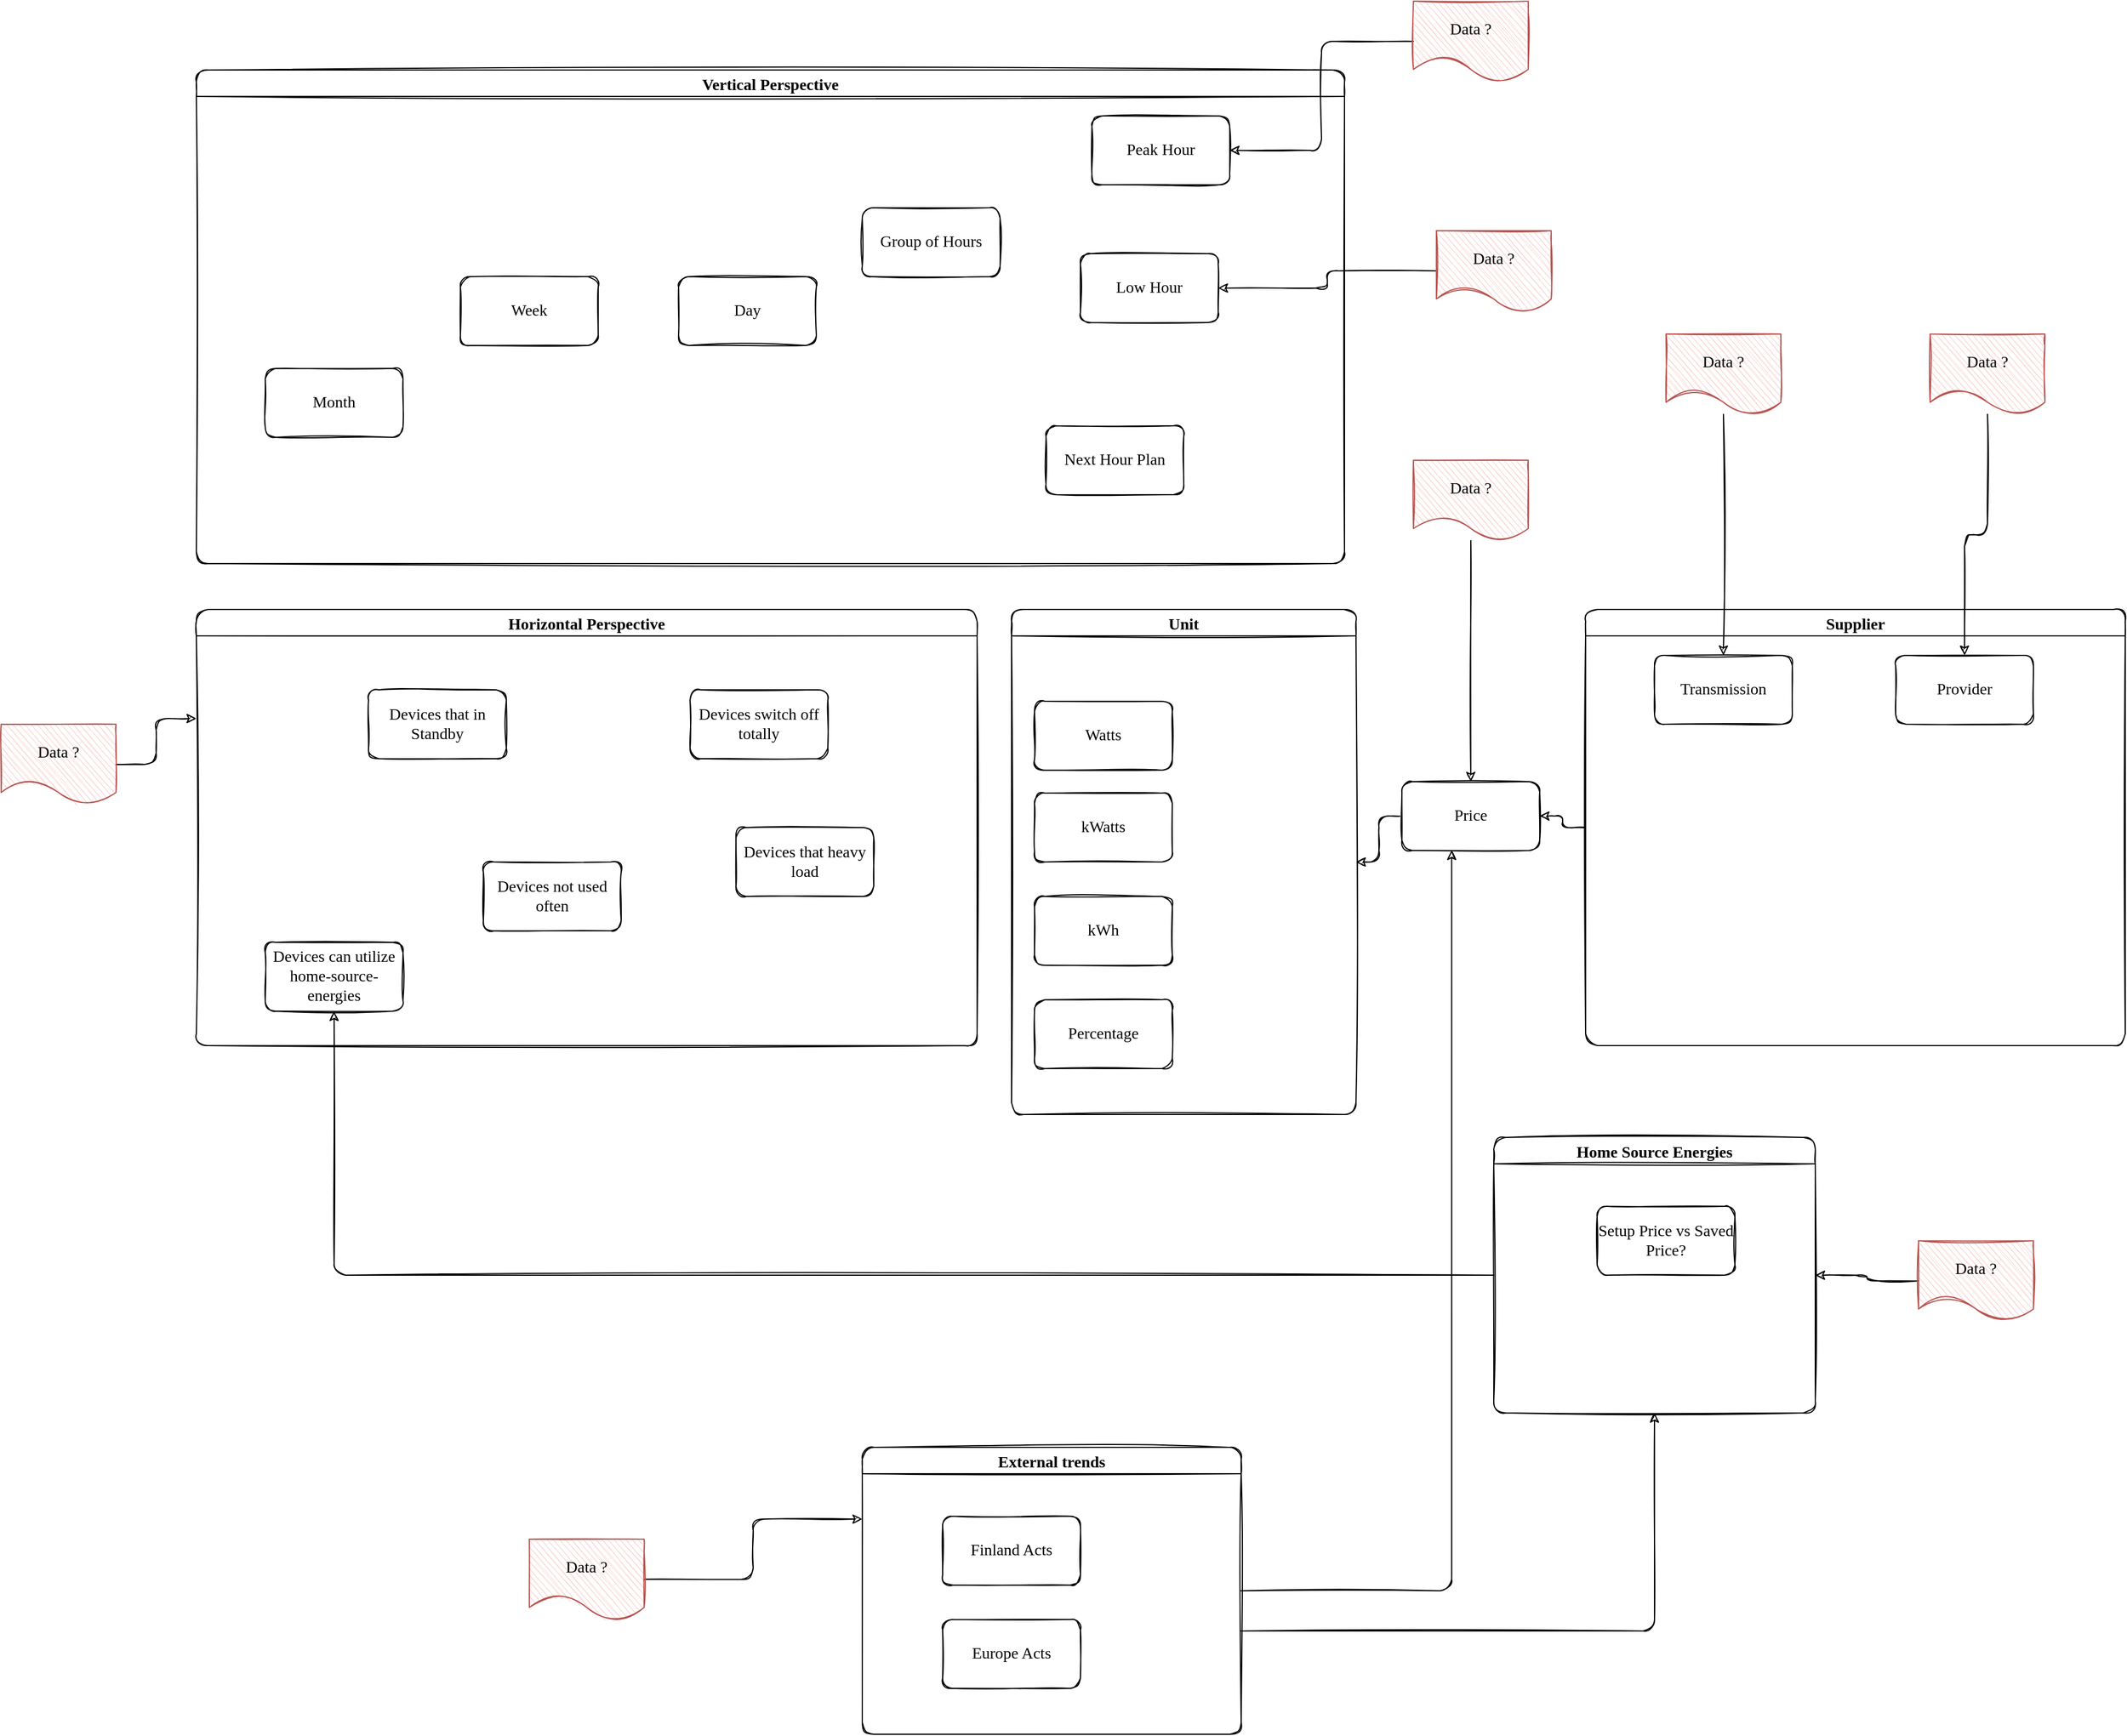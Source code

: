 <mxfile version="20.5.1" type="google" pages="11"><diagram id="EWnHAkvCmUXLQW0R1Sxn" name="Page"><mxGraphModel grid="1" page="1" gridSize="10" guides="1" tooltips="1" connect="1" arrows="1" fold="1" pageScale="1" pageWidth="4681" pageHeight="3300" math="0" shadow="0"><root><mxCell id="0"/><mxCell id="1" parent="0"/><mxCell id="fVuy4q8z8w35eN-OtsAC-1" value="Vertical Perspective" style="swimlane;rounded=1;shadow=0;sketch=1;fontSize=14;fontFamily=Comic Sans MS;" vertex="1" parent="1"><mxGeometry x="600" y="160" width="1000" height="430" as="geometry"/></mxCell><mxCell id="j8-8Z_1lVrHxDp8ixjV--1" value="Month" style="rounded=1;whiteSpace=wrap;html=1;fontFamily=Comic Sans MS;sketch=1;fontSize=14;" vertex="1" parent="fVuy4q8z8w35eN-OtsAC-1"><mxGeometry x="60" y="260" width="120" height="60" as="geometry"/></mxCell><mxCell id="I1HHOOQoQi14BVPlq1wD-1" value="Week" style="rounded=1;whiteSpace=wrap;html=1;fontFamily=Comic Sans MS;sketch=1;fontSize=14;" vertex="1" parent="fVuy4q8z8w35eN-OtsAC-1"><mxGeometry x="230" y="180" width="120" height="60" as="geometry"/></mxCell><mxCell id="I1HHOOQoQi14BVPlq1wD-2" value="Day" style="rounded=1;whiteSpace=wrap;html=1;fontFamily=Comic Sans MS;sketch=1;fontSize=14;" vertex="1" parent="fVuy4q8z8w35eN-OtsAC-1"><mxGeometry x="420" y="180" width="120" height="60" as="geometry"/></mxCell><mxCell id="I1HHOOQoQi14BVPlq1wD-3" value="Group of Hours" style="rounded=1;whiteSpace=wrap;html=1;fontFamily=Comic Sans MS;sketch=1;fontSize=14;" vertex="1" parent="fVuy4q8z8w35eN-OtsAC-1"><mxGeometry x="580" y="120" width="120" height="60" as="geometry"/></mxCell><mxCell id="I1HHOOQoQi14BVPlq1wD-4" value="Peak Hour" style="rounded=1;whiteSpace=wrap;html=1;fontFamily=Comic Sans MS;sketch=1;fontSize=14;" vertex="1" parent="fVuy4q8z8w35eN-OtsAC-1"><mxGeometry x="780" y="40" width="120" height="60" as="geometry"/></mxCell><mxCell id="I1HHOOQoQi14BVPlq1wD-5" value="Low Hour" style="rounded=1;whiteSpace=wrap;html=1;fontFamily=Comic Sans MS;sketch=1;fontSize=14;" vertex="1" parent="fVuy4q8z8w35eN-OtsAC-1"><mxGeometry x="770" y="160" width="120" height="60" as="geometry"/></mxCell><mxCell id="CvsXand5YSIhIQLQqnBe-1" value="Next Hour Plan" style="rounded=1;whiteSpace=wrap;html=1;fontFamily=Comic Sans MS;sketch=1;fontSize=14;" vertex="1" parent="fVuy4q8z8w35eN-OtsAC-1"><mxGeometry x="740" y="310" width="120" height="60" as="geometry"/></mxCell><mxCell id="fVuy4q8z8w35eN-OtsAC-2" value="Horizontal Perspective" style="swimlane;rounded=1;shadow=0;sketch=1;fontFamily=Comic Sans MS;fontSize=14;" vertex="1" parent="1"><mxGeometry x="600" y="630" width="680" height="380" as="geometry"/></mxCell><mxCell id="_128_L26jr-PY0TfmPVl-1" value="Devices that in Standby" style="rounded=1;whiteSpace=wrap;html=1;fontFamily=Comic Sans MS;sketch=1;fontSize=14;" vertex="1" parent="fVuy4q8z8w35eN-OtsAC-2"><mxGeometry x="150" y="70" width="120" height="60" as="geometry"/></mxCell><mxCell id="_128_L26jr-PY0TfmPVl-2" value="Devices switch off totally" style="rounded=1;whiteSpace=wrap;html=1;fontFamily=Comic Sans MS;sketch=1;fontSize=14;" vertex="1" parent="fVuy4q8z8w35eN-OtsAC-2"><mxGeometry x="430" y="70" width="120" height="60" as="geometry"/></mxCell><mxCell id="_128_L26jr-PY0TfmPVl-3" value="Devices not used often" style="rounded=1;whiteSpace=wrap;html=1;fontFamily=Comic Sans MS;sketch=1;fontSize=14;" vertex="1" parent="fVuy4q8z8w35eN-OtsAC-2"><mxGeometry x="250" y="220" width="120" height="60" as="geometry"/></mxCell><mxCell id="_128_L26jr-PY0TfmPVl-4" value="Devices that heavy load" style="rounded=1;whiteSpace=wrap;html=1;fontFamily=Comic Sans MS;sketch=1;fontSize=14;" vertex="1" parent="fVuy4q8z8w35eN-OtsAC-2"><mxGeometry x="470" y="190" width="120" height="60" as="geometry"/></mxCell><mxCell id="P0heH3jyNKfM9a84fnhZ-2" value="Devices can utilize home-source-energies" style="rounded=1;whiteSpace=wrap;html=1;fontFamily=Comic Sans MS;sketch=1;fontSize=14;" vertex="1" parent="fVuy4q8z8w35eN-OtsAC-2"><mxGeometry x="60" y="290" width="120" height="60" as="geometry"/></mxCell><mxCell id="_128_L26jr-PY0TfmPVl-5" value="Unit" style="swimlane;rounded=1;shadow=0;sketch=1;fontFamily=Comic Sans MS;fontSize=14;" vertex="1" parent="1"><mxGeometry x="1310" y="630" width="300" height="440" as="geometry"/></mxCell><mxCell id="_128_L26jr-PY0TfmPVl-7" value="Watts" style="rounded=1;whiteSpace=wrap;html=1;shadow=0;sketch=1;fontFamily=Comic Sans MS;fontSize=14;" vertex="1" parent="_128_L26jr-PY0TfmPVl-5"><mxGeometry x="20" y="80" width="120" height="60" as="geometry"/></mxCell><mxCell id="_128_L26jr-PY0TfmPVl-8" value="kWatts" style="rounded=1;whiteSpace=wrap;html=1;shadow=0;sketch=1;fontFamily=Comic Sans MS;fontSize=14;" vertex="1" parent="_128_L26jr-PY0TfmPVl-5"><mxGeometry x="20" y="160" width="120" height="60" as="geometry"/></mxCell><mxCell id="_128_L26jr-PY0TfmPVl-9" value="kWh" style="rounded=1;whiteSpace=wrap;html=1;shadow=0;sketch=1;fontFamily=Comic Sans MS;fontSize=14;" vertex="1" parent="_128_L26jr-PY0TfmPVl-5"><mxGeometry x="20" y="250" width="120" height="60" as="geometry"/></mxCell><mxCell id="_0KTbbCOUfoMHELBvuMe-1" value="Percentage" style="rounded=1;whiteSpace=wrap;html=1;shadow=0;sketch=1;fontFamily=Comic Sans MS;fontSize=14;" vertex="1" parent="_128_L26jr-PY0TfmPVl-5"><mxGeometry x="20" y="340" width="120" height="60" as="geometry"/></mxCell><mxCell id="LpaXd6N_LJDEd3hES2sB-1" style="edgeStyle=orthogonalEdgeStyle;rounded=1;orthogonalLoop=1;jettySize=auto;html=1;entryX=1;entryY=0.5;entryDx=0;entryDy=0;fontFamily=Comic Sans MS;fontSize=14;sketch=1;" edge="1" parent="1" source="qIM7DKjNAtQQ7LIMt5Nz-1" target="_128_L26jr-PY0TfmPVl-10"><mxGeometry relative="1" as="geometry"/></mxCell><mxCell id="qIM7DKjNAtQQ7LIMt5Nz-1" value="Supplier" style="swimlane;rounded=1;shadow=0;sketch=1;fontFamily=Comic Sans MS;fontSize=14;" vertex="1" parent="1"><mxGeometry x="1810" y="630" width="470" height="380" as="geometry"/></mxCell><mxCell id="qIM7DKjNAtQQ7LIMt5Nz-2" value="Transmission" style="rounded=1;whiteSpace=wrap;html=1;shadow=0;sketch=1;fontFamily=Comic Sans MS;fontSize=14;" vertex="1" parent="qIM7DKjNAtQQ7LIMt5Nz-1"><mxGeometry x="60" y="40" width="120" height="60" as="geometry"/></mxCell><mxCell id="qIM7DKjNAtQQ7LIMt5Nz-3" value="Provider" style="rounded=1;whiteSpace=wrap;html=1;shadow=0;sketch=1;fontFamily=Comic Sans MS;fontSize=14;" vertex="1" parent="qIM7DKjNAtQQ7LIMt5Nz-1"><mxGeometry x="270" y="40" width="120" height="60" as="geometry"/></mxCell><mxCell id="LpaXd6N_LJDEd3hES2sB-2" style="edgeStyle=orthogonalEdgeStyle;rounded=1;orthogonalLoop=1;jettySize=auto;html=1;entryX=1;entryY=0.5;entryDx=0;entryDy=0;fontFamily=Comic Sans MS;fontSize=14;sketch=1;" edge="1" parent="1" source="_128_L26jr-PY0TfmPVl-10" target="_128_L26jr-PY0TfmPVl-5"><mxGeometry relative="1" as="geometry"/></mxCell><mxCell id="_128_L26jr-PY0TfmPVl-10" value="Price" style="rounded=1;whiteSpace=wrap;html=1;shadow=0;sketch=1;fontFamily=Comic Sans MS;fontSize=14;" vertex="1" parent="1"><mxGeometry x="1650" y="780" width="120" height="60" as="geometry"/></mxCell><mxCell id="P0heH3jyNKfM9a84fnhZ-4" style="edgeStyle=orthogonalEdgeStyle;rounded=1;sketch=1;orthogonalLoop=1;jettySize=auto;html=1;fontFamily=Comic Sans MS;fontSize=14;entryX=0.5;entryY=1;entryDx=0;entryDy=0;" edge="1" parent="1" source="P0heH3jyNKfM9a84fnhZ-1" target="P0heH3jyNKfM9a84fnhZ-2"><mxGeometry relative="1" as="geometry"><mxPoint x="870" y="1190" as="targetPoint"/></mxGeometry></mxCell><mxCell id="P0heH3jyNKfM9a84fnhZ-1" value="Home Source Energies" style="swimlane;rounded=1;shadow=0;sketch=1;fontFamily=Comic Sans MS;fontSize=14;" vertex="1" parent="1"><mxGeometry x="1730" y="1090" width="280" height="240" as="geometry"/></mxCell><mxCell id="IstMSY_O7FwEALJxfqt5-1" value="Setup Price vs Saved Price?" style="rounded=1;whiteSpace=wrap;html=1;shadow=0;sketch=1;fontFamily=Comic Sans MS;fontSize=14;" vertex="1" parent="P0heH3jyNKfM9a84fnhZ-1"><mxGeometry x="90" y="60" width="120" height="60" as="geometry"/></mxCell><mxCell id="_0KTbbCOUfoMHELBvuMe-5" style="edgeStyle=orthogonalEdgeStyle;rounded=1;orthogonalLoop=1;jettySize=auto;html=1;fontFamily=Comic Sans MS;fontSize=14;sketch=1;" edge="1" parent="1" source="_0KTbbCOUfoMHELBvuMe-3" target="qIM7DKjNAtQQ7LIMt5Nz-3"><mxGeometry relative="1" as="geometry"/></mxCell><mxCell id="_0KTbbCOUfoMHELBvuMe-3" value="Data ?" style="shape=document;whiteSpace=wrap;html=1;boundedLbl=1;dashed=0;flipH=1;sketch=1;fillColor=#f8cecc;strokeColor=#b85450;fontFamily=Comic Sans MS;fontSize=14;" vertex="1" parent="1"><mxGeometry x="2110" y="390" width="100" height="70" as="geometry"/></mxCell><mxCell id="_0KTbbCOUfoMHELBvuMe-6" style="edgeStyle=orthogonalEdgeStyle;shape=connector;rounded=1;sketch=1;orthogonalLoop=1;jettySize=auto;html=1;labelBackgroundColor=default;strokeColor=default;fontFamily=Comic Sans MS;fontSize=14;fontColor=default;endArrow=classic;" edge="1" parent="1" source="_0KTbbCOUfoMHELBvuMe-4" target="qIM7DKjNAtQQ7LIMt5Nz-2"><mxGeometry relative="1" as="geometry"/></mxCell><mxCell id="_0KTbbCOUfoMHELBvuMe-4" value="Data ?" style="shape=document;whiteSpace=wrap;html=1;boundedLbl=1;dashed=0;flipH=1;sketch=1;fillColor=#f8cecc;strokeColor=#b85450;fontFamily=Comic Sans MS;fontSize=14;" vertex="1" parent="1"><mxGeometry x="1880" y="390" width="100" height="70" as="geometry"/></mxCell><mxCell id="_0KTbbCOUfoMHELBvuMe-8" style="edgeStyle=orthogonalEdgeStyle;shape=connector;rounded=1;sketch=1;orthogonalLoop=1;jettySize=auto;html=1;labelBackgroundColor=default;strokeColor=default;fontFamily=Comic Sans MS;fontSize=14;fontColor=default;endArrow=classic;entryX=1;entryY=0.5;entryDx=0;entryDy=0;" edge="1" parent="1" source="_0KTbbCOUfoMHELBvuMe-7" target="P0heH3jyNKfM9a84fnhZ-1"><mxGeometry relative="1" as="geometry"><mxPoint x="1870" y="1270" as="targetPoint"/></mxGeometry></mxCell><mxCell id="_0KTbbCOUfoMHELBvuMe-7" value="Data ?" style="shape=document;whiteSpace=wrap;html=1;boundedLbl=1;dashed=0;flipH=1;sketch=1;fillColor=#f8cecc;strokeColor=#b85450;fontFamily=Comic Sans MS;fontSize=14;" vertex="1" parent="1"><mxGeometry x="2100" y="1180" width="100" height="70" as="geometry"/></mxCell><mxCell id="_0KTbbCOUfoMHELBvuMe-10" style="edgeStyle=orthogonalEdgeStyle;shape=connector;rounded=1;sketch=1;orthogonalLoop=1;jettySize=auto;html=1;entryX=0.5;entryY=0;entryDx=0;entryDy=0;labelBackgroundColor=default;strokeColor=default;fontFamily=Comic Sans MS;fontSize=14;fontColor=default;endArrow=classic;" edge="1" parent="1" source="_0KTbbCOUfoMHELBvuMe-9" target="_128_L26jr-PY0TfmPVl-10"><mxGeometry relative="1" as="geometry"/></mxCell><mxCell id="_0KTbbCOUfoMHELBvuMe-9" value="Data ?" style="shape=document;whiteSpace=wrap;html=1;boundedLbl=1;dashed=0;flipH=1;sketch=1;fillColor=#f8cecc;strokeColor=#b85450;fontFamily=Comic Sans MS;fontSize=14;" vertex="1" parent="1"><mxGeometry x="1660" y="500" width="100" height="70" as="geometry"/></mxCell><mxCell id="_0KTbbCOUfoMHELBvuMe-13" style="edgeStyle=orthogonalEdgeStyle;shape=connector;rounded=1;sketch=1;orthogonalLoop=1;jettySize=auto;html=1;entryX=0;entryY=0.25;entryDx=0;entryDy=0;labelBackgroundColor=default;strokeColor=default;fontFamily=Comic Sans MS;fontSize=14;fontColor=default;endArrow=classic;" edge="1" parent="1" source="_0KTbbCOUfoMHELBvuMe-11" target="fVuy4q8z8w35eN-OtsAC-2"><mxGeometry relative="1" as="geometry"/></mxCell><mxCell id="_0KTbbCOUfoMHELBvuMe-11" value="Data ?" style="shape=document;whiteSpace=wrap;html=1;boundedLbl=1;dashed=0;flipH=1;sketch=1;fillColor=#f8cecc;strokeColor=#b85450;fontFamily=Comic Sans MS;fontSize=14;" vertex="1" parent="1"><mxGeometry x="430" y="730" width="100" height="70" as="geometry"/></mxCell><mxCell id="_0KTbbCOUfoMHELBvuMe-15" style="edgeStyle=orthogonalEdgeStyle;shape=connector;rounded=1;sketch=1;orthogonalLoop=1;jettySize=auto;html=1;entryX=1;entryY=0.5;entryDx=0;entryDy=0;labelBackgroundColor=default;strokeColor=default;fontFamily=Comic Sans MS;fontSize=14;fontColor=default;endArrow=classic;" edge="1" parent="1" source="_0KTbbCOUfoMHELBvuMe-14" target="I1HHOOQoQi14BVPlq1wD-4"><mxGeometry relative="1" as="geometry"/></mxCell><mxCell id="_0KTbbCOUfoMHELBvuMe-14" value="Data ?" style="shape=document;whiteSpace=wrap;html=1;boundedLbl=1;dashed=0;flipH=1;sketch=1;fillColor=#f8cecc;strokeColor=#b85450;fontFamily=Comic Sans MS;fontSize=14;" vertex="1" parent="1"><mxGeometry x="1660" y="100" width="100" height="70" as="geometry"/></mxCell><mxCell id="_0KTbbCOUfoMHELBvuMe-18" style="edgeStyle=orthogonalEdgeStyle;shape=connector;rounded=1;sketch=1;orthogonalLoop=1;jettySize=auto;html=1;entryX=1;entryY=0.5;entryDx=0;entryDy=0;labelBackgroundColor=default;strokeColor=default;fontFamily=Comic Sans MS;fontSize=14;fontColor=default;endArrow=classic;" edge="1" parent="1" source="_0KTbbCOUfoMHELBvuMe-16" target="I1HHOOQoQi14BVPlq1wD-5"><mxGeometry relative="1" as="geometry"/></mxCell><mxCell id="_0KTbbCOUfoMHELBvuMe-16" value="Data ?" style="shape=document;whiteSpace=wrap;html=1;boundedLbl=1;dashed=0;flipH=1;sketch=1;fillColor=#f8cecc;strokeColor=#b85450;fontFamily=Comic Sans MS;fontSize=14;" vertex="1" parent="1"><mxGeometry x="1680" y="300" width="100" height="70" as="geometry"/></mxCell><mxCell id="I3_j4IWvrCs2ch_hIyqq-2" style="edgeStyle=orthogonalEdgeStyle;shape=connector;rounded=1;sketch=1;orthogonalLoop=1;jettySize=auto;html=1;labelBackgroundColor=default;strokeColor=default;fontFamily=Comic Sans MS;fontSize=14;fontColor=default;endArrow=classic;entryX=0.361;entryY=0.995;entryDx=0;entryDy=0;entryPerimeter=0;" edge="1" parent="1" source="I3_j4IWvrCs2ch_hIyqq-1" target="_128_L26jr-PY0TfmPVl-10"><mxGeometry relative="1" as="geometry"><mxPoint x="1680" y="990" as="targetPoint"/></mxGeometry></mxCell><mxCell id="I3_j4IWvrCs2ch_hIyqq-3" style="edgeStyle=orthogonalEdgeStyle;shape=connector;rounded=1;sketch=1;orthogonalLoop=1;jettySize=auto;html=1;entryX=0.5;entryY=1;entryDx=0;entryDy=0;labelBackgroundColor=default;strokeColor=default;fontFamily=Comic Sans MS;fontSize=14;fontColor=default;endArrow=classic;" edge="1" parent="1" source="I3_j4IWvrCs2ch_hIyqq-1" target="P0heH3jyNKfM9a84fnhZ-1"><mxGeometry relative="1" as="geometry"><Array as="points"><mxPoint x="1870" y="1520"/></Array></mxGeometry></mxCell><mxCell id="I3_j4IWvrCs2ch_hIyqq-1" value="External trends" style="swimlane;rounded=1;shadow=0;sketch=1;fontFamily=Comic Sans MS;fontSize=14;" vertex="1" parent="1"><mxGeometry x="1180" y="1360" width="330" height="250" as="geometry"/></mxCell><mxCell id="I3_j4IWvrCs2ch_hIyqq-4" value="Finland Acts" style="rounded=1;whiteSpace=wrap;html=1;sketch=1;fontFamily=Comic Sans MS;fontSize=14;fontColor=default;" vertex="1" parent="I3_j4IWvrCs2ch_hIyqq-1"><mxGeometry x="70" y="60" width="120" height="60" as="geometry"/></mxCell><mxCell id="I3_j4IWvrCs2ch_hIyqq-5" value="Europe Acts" style="rounded=1;whiteSpace=wrap;html=1;sketch=1;fontFamily=Comic Sans MS;fontSize=14;fontColor=default;" vertex="1" parent="I3_j4IWvrCs2ch_hIyqq-1"><mxGeometry x="70" y="150" width="120" height="60" as="geometry"/></mxCell><mxCell id="IstMSY_O7FwEALJxfqt5-3" style="edgeStyle=orthogonalEdgeStyle;shape=connector;rounded=1;sketch=1;orthogonalLoop=1;jettySize=auto;html=1;labelBackgroundColor=default;strokeColor=default;fontFamily=Comic Sans MS;fontSize=14;fontColor=default;endArrow=classic;entryX=0;entryY=0.25;entryDx=0;entryDy=0;" edge="1" parent="1" source="IstMSY_O7FwEALJxfqt5-2" target="I3_j4IWvrCs2ch_hIyqq-1"><mxGeometry relative="1" as="geometry"><mxPoint x="1060" y="1475" as="targetPoint"/></mxGeometry></mxCell><mxCell id="IstMSY_O7FwEALJxfqt5-2" value="Data ?" style="shape=document;whiteSpace=wrap;html=1;boundedLbl=1;dashed=0;flipH=1;sketch=1;fillColor=#f8cecc;strokeColor=#b85450;fontFamily=Comic Sans MS;fontSize=14;" vertex="1" parent="1"><mxGeometry x="890" y="1440" width="100" height="70" as="geometry"/></mxCell></root></mxGraphModel></diagram><diagram name="v10" id="8EZxYsvZaMdpXDx5TLCz"><mxGraphModel grid="1" page="1" gridSize="10" guides="1" tooltips="1" connect="1" arrows="1" fold="1" pageScale="1" pageWidth="4681" pageHeight="3300" math="0" shadow="0"><root><mxCell id="ZC0Xqt8A_2GoanQctz20-0"/><mxCell id="ZC0Xqt8A_2GoanQctz20-1" parent="ZC0Xqt8A_2GoanQctz20-0"/><mxCell id="ZC0Xqt8A_2GoanQctz20-2" value="Vertical Perspective" style="swimlane;rounded=1;shadow=0;sketch=1;fontSize=14;fontFamily=Comic Sans MS;" parent="ZC0Xqt8A_2GoanQctz20-1" vertex="1"><mxGeometry x="600" y="160" width="1000" height="430" as="geometry"/></mxCell><mxCell id="ZC0Xqt8A_2GoanQctz20-3" value="Month" style="rounded=1;whiteSpace=wrap;html=1;fontFamily=Comic Sans MS;sketch=1;fontSize=14;" parent="ZC0Xqt8A_2GoanQctz20-2" vertex="1"><mxGeometry x="60" y="260" width="120" height="60" as="geometry"/></mxCell><mxCell id="ZC0Xqt8A_2GoanQctz20-4" value="Week" style="rounded=1;whiteSpace=wrap;html=1;fontFamily=Comic Sans MS;sketch=1;fontSize=14;" parent="ZC0Xqt8A_2GoanQctz20-2" vertex="1"><mxGeometry x="230" y="180" width="120" height="60" as="geometry"/></mxCell><mxCell id="ZC0Xqt8A_2GoanQctz20-5" value="Day" style="rounded=1;whiteSpace=wrap;html=1;fontFamily=Comic Sans MS;sketch=1;fontSize=14;" parent="ZC0Xqt8A_2GoanQctz20-2" vertex="1"><mxGeometry x="420" y="180" width="120" height="60" as="geometry"/></mxCell><mxCell id="ZC0Xqt8A_2GoanQctz20-6" value="Group of Hours" style="rounded=1;whiteSpace=wrap;html=1;fontFamily=Comic Sans MS;sketch=1;fontSize=14;" parent="ZC0Xqt8A_2GoanQctz20-2" vertex="1"><mxGeometry x="580" y="120" width="120" height="60" as="geometry"/></mxCell><mxCell id="ZC0Xqt8A_2GoanQctz20-7" value="Peak Hour" style="rounded=1;whiteSpace=wrap;html=1;fontFamily=Comic Sans MS;sketch=1;fontSize=14;" parent="ZC0Xqt8A_2GoanQctz20-2" vertex="1"><mxGeometry x="780" y="40" width="120" height="60" as="geometry"/></mxCell><mxCell id="ZC0Xqt8A_2GoanQctz20-8" value="Low Hour" style="rounded=1;whiteSpace=wrap;html=1;fontFamily=Comic Sans MS;sketch=1;fontSize=14;" parent="ZC0Xqt8A_2GoanQctz20-2" vertex="1"><mxGeometry x="770" y="160" width="120" height="60" as="geometry"/></mxCell><mxCell id="ZC0Xqt8A_2GoanQctz20-9" value="Next Hour Plan" style="rounded=1;whiteSpace=wrap;html=1;fontFamily=Comic Sans MS;sketch=1;fontSize=14;" parent="ZC0Xqt8A_2GoanQctz20-2" vertex="1"><mxGeometry x="740" y="310" width="120" height="60" as="geometry"/></mxCell><mxCell id="ZC0Xqt8A_2GoanQctz20-10" value="Horizontal Perspective" style="swimlane;rounded=1;shadow=0;sketch=1;fontFamily=Comic Sans MS;fontSize=14;" parent="ZC0Xqt8A_2GoanQctz20-1" vertex="1"><mxGeometry x="600" y="630" width="680" height="380" as="geometry"/></mxCell><mxCell id="ZC0Xqt8A_2GoanQctz20-11" value="Devices that in Standby" style="rounded=1;whiteSpace=wrap;html=1;fontFamily=Comic Sans MS;sketch=1;fontSize=14;" parent="ZC0Xqt8A_2GoanQctz20-10" vertex="1"><mxGeometry x="150" y="70" width="120" height="60" as="geometry"/></mxCell><mxCell id="ZC0Xqt8A_2GoanQctz20-12" value="Devices switch off totally" style="rounded=1;whiteSpace=wrap;html=1;fontFamily=Comic Sans MS;sketch=1;fontSize=14;" parent="ZC0Xqt8A_2GoanQctz20-10" vertex="1"><mxGeometry x="430" y="70" width="120" height="60" as="geometry"/></mxCell><mxCell id="ZC0Xqt8A_2GoanQctz20-13" value="Devices not used often" style="rounded=1;whiteSpace=wrap;html=1;fontFamily=Comic Sans MS;sketch=1;fontSize=14;" parent="ZC0Xqt8A_2GoanQctz20-10" vertex="1"><mxGeometry x="250" y="220" width="120" height="60" as="geometry"/></mxCell><mxCell id="ZC0Xqt8A_2GoanQctz20-14" value="Devices that heavy load" style="rounded=1;whiteSpace=wrap;html=1;fontFamily=Comic Sans MS;sketch=1;fontSize=14;" parent="ZC0Xqt8A_2GoanQctz20-10" vertex="1"><mxGeometry x="470" y="190" width="120" height="60" as="geometry"/></mxCell><mxCell id="ZC0Xqt8A_2GoanQctz20-15" value="Devices can utilize home-source-energies" style="rounded=1;whiteSpace=wrap;html=1;fontFamily=Comic Sans MS;sketch=1;fontSize=14;" parent="ZC0Xqt8A_2GoanQctz20-10" vertex="1"><mxGeometry x="60" y="290" width="120" height="60" as="geometry"/></mxCell><mxCell id="ZC0Xqt8A_2GoanQctz20-16" value="Unit" style="swimlane;rounded=1;shadow=0;sketch=1;fontFamily=Comic Sans MS;fontSize=14;" parent="ZC0Xqt8A_2GoanQctz20-1" vertex="1"><mxGeometry x="1310" y="630" width="300" height="440" as="geometry"/></mxCell><mxCell id="ZC0Xqt8A_2GoanQctz20-17" value="Watts" style="rounded=1;whiteSpace=wrap;html=1;shadow=0;sketch=1;fontFamily=Comic Sans MS;fontSize=14;" parent="ZC0Xqt8A_2GoanQctz20-16" vertex="1"><mxGeometry x="20" y="80" width="120" height="60" as="geometry"/></mxCell><mxCell id="ZC0Xqt8A_2GoanQctz20-18" value="kWatts" style="rounded=1;whiteSpace=wrap;html=1;shadow=0;sketch=1;fontFamily=Comic Sans MS;fontSize=14;" parent="ZC0Xqt8A_2GoanQctz20-16" vertex="1"><mxGeometry x="20" y="160" width="120" height="60" as="geometry"/></mxCell><mxCell id="ZC0Xqt8A_2GoanQctz20-19" value="kWh" style="rounded=1;whiteSpace=wrap;html=1;shadow=0;sketch=1;fontFamily=Comic Sans MS;fontSize=14;" parent="ZC0Xqt8A_2GoanQctz20-16" vertex="1"><mxGeometry x="20" y="250" width="120" height="60" as="geometry"/></mxCell><mxCell id="ZC0Xqt8A_2GoanQctz20-20" value="Percentage" style="rounded=1;whiteSpace=wrap;html=1;shadow=0;sketch=1;fontFamily=Comic Sans MS;fontSize=14;" parent="ZC0Xqt8A_2GoanQctz20-16" vertex="1"><mxGeometry x="20" y="340" width="120" height="60" as="geometry"/></mxCell><mxCell id="ZC0Xqt8A_2GoanQctz20-21" style="edgeStyle=orthogonalEdgeStyle;rounded=1;orthogonalLoop=1;jettySize=auto;html=1;entryX=1;entryY=0.5;entryDx=0;entryDy=0;fontFamily=Comic Sans MS;fontSize=14;sketch=1;" parent="ZC0Xqt8A_2GoanQctz20-1" source="ZC0Xqt8A_2GoanQctz20-22" target="ZC0Xqt8A_2GoanQctz20-26" edge="1"><mxGeometry relative="1" as="geometry"/></mxCell><mxCell id="ZC0Xqt8A_2GoanQctz20-22" value="Supplier" style="swimlane;rounded=1;shadow=0;sketch=1;fontFamily=Comic Sans MS;fontSize=14;" parent="ZC0Xqt8A_2GoanQctz20-1" vertex="1"><mxGeometry x="1810" y="630" width="470" height="380" as="geometry"/></mxCell><mxCell id="ZC0Xqt8A_2GoanQctz20-23" value="Transmission" style="rounded=1;whiteSpace=wrap;html=1;shadow=0;sketch=1;fontFamily=Comic Sans MS;fontSize=14;" parent="ZC0Xqt8A_2GoanQctz20-22" vertex="1"><mxGeometry x="60" y="40" width="120" height="60" as="geometry"/></mxCell><mxCell id="ZC0Xqt8A_2GoanQctz20-24" value="Provider" style="rounded=1;whiteSpace=wrap;html=1;shadow=0;sketch=1;fontFamily=Comic Sans MS;fontSize=14;" parent="ZC0Xqt8A_2GoanQctz20-22" vertex="1"><mxGeometry x="270" y="40" width="120" height="60" as="geometry"/></mxCell><mxCell id="ZC0Xqt8A_2GoanQctz20-25" style="edgeStyle=orthogonalEdgeStyle;rounded=1;orthogonalLoop=1;jettySize=auto;html=1;entryX=1;entryY=0.5;entryDx=0;entryDy=0;fontFamily=Comic Sans MS;fontSize=14;sketch=1;" parent="ZC0Xqt8A_2GoanQctz20-1" source="ZC0Xqt8A_2GoanQctz20-26" target="ZC0Xqt8A_2GoanQctz20-16" edge="1"><mxGeometry relative="1" as="geometry"/></mxCell><mxCell id="ZC0Xqt8A_2GoanQctz20-26" value="Price" style="rounded=1;whiteSpace=wrap;html=1;shadow=0;sketch=1;fontFamily=Comic Sans MS;fontSize=14;" parent="ZC0Xqt8A_2GoanQctz20-1" vertex="1"><mxGeometry x="1650" y="780" width="120" height="60" as="geometry"/></mxCell><mxCell id="ZC0Xqt8A_2GoanQctz20-27" style="edgeStyle=orthogonalEdgeStyle;rounded=1;sketch=1;orthogonalLoop=1;jettySize=auto;html=1;fontFamily=Comic Sans MS;fontSize=14;entryX=0.5;entryY=1;entryDx=0;entryDy=0;" parent="ZC0Xqt8A_2GoanQctz20-1" source="ZC0Xqt8A_2GoanQctz20-28" target="ZC0Xqt8A_2GoanQctz20-15" edge="1"><mxGeometry relative="1" as="geometry"><mxPoint x="870" y="1190" as="targetPoint"/></mxGeometry></mxCell><mxCell id="ZC0Xqt8A_2GoanQctz20-28" value="Home Source Energies" style="swimlane;rounded=1;shadow=0;sketch=1;fontFamily=Comic Sans MS;fontSize=14;" parent="ZC0Xqt8A_2GoanQctz20-1" vertex="1"><mxGeometry x="1730" y="1090" width="280" height="240" as="geometry"/></mxCell><mxCell id="ZC0Xqt8A_2GoanQctz20-29" value="Setup Price vs Saved Price?" style="rounded=1;whiteSpace=wrap;html=1;shadow=0;sketch=1;fontFamily=Comic Sans MS;fontSize=14;" parent="ZC0Xqt8A_2GoanQctz20-28" vertex="1"><mxGeometry x="90" y="60" width="120" height="60" as="geometry"/></mxCell><mxCell id="ZC0Xqt8A_2GoanQctz20-30" style="edgeStyle=orthogonalEdgeStyle;rounded=1;orthogonalLoop=1;jettySize=auto;html=1;fontFamily=Comic Sans MS;fontSize=14;sketch=1;" parent="ZC0Xqt8A_2GoanQctz20-1" source="ZC0Xqt8A_2GoanQctz20-31" target="ZC0Xqt8A_2GoanQctz20-24" edge="1"><mxGeometry relative="1" as="geometry"/></mxCell><mxCell id="ZC0Xqt8A_2GoanQctz20-31" value="Data ?" style="shape=document;whiteSpace=wrap;html=1;boundedLbl=1;dashed=0;flipH=1;sketch=1;fillColor=#f8cecc;strokeColor=#b85450;fontFamily=Comic Sans MS;fontSize=14;" parent="ZC0Xqt8A_2GoanQctz20-1" vertex="1"><mxGeometry x="2110" y="390" width="100" height="70" as="geometry"/></mxCell><mxCell id="ZC0Xqt8A_2GoanQctz20-32" style="edgeStyle=orthogonalEdgeStyle;shape=connector;rounded=1;sketch=1;orthogonalLoop=1;jettySize=auto;html=1;labelBackgroundColor=default;strokeColor=default;fontFamily=Comic Sans MS;fontSize=14;fontColor=default;endArrow=classic;" parent="ZC0Xqt8A_2GoanQctz20-1" source="ZC0Xqt8A_2GoanQctz20-33" target="ZC0Xqt8A_2GoanQctz20-23" edge="1"><mxGeometry relative="1" as="geometry"/></mxCell><mxCell id="ZC0Xqt8A_2GoanQctz20-33" value="Data ?" style="shape=document;whiteSpace=wrap;html=1;boundedLbl=1;dashed=0;flipH=1;sketch=1;fillColor=#f8cecc;strokeColor=#b85450;fontFamily=Comic Sans MS;fontSize=14;" parent="ZC0Xqt8A_2GoanQctz20-1" vertex="1"><mxGeometry x="1880" y="390" width="100" height="70" as="geometry"/></mxCell><mxCell id="ZC0Xqt8A_2GoanQctz20-34" style="edgeStyle=orthogonalEdgeStyle;shape=connector;rounded=1;sketch=1;orthogonalLoop=1;jettySize=auto;html=1;labelBackgroundColor=default;strokeColor=default;fontFamily=Comic Sans MS;fontSize=14;fontColor=default;endArrow=classic;entryX=1;entryY=0.5;entryDx=0;entryDy=0;" parent="ZC0Xqt8A_2GoanQctz20-1" source="ZC0Xqt8A_2GoanQctz20-35" target="ZC0Xqt8A_2GoanQctz20-28" edge="1"><mxGeometry relative="1" as="geometry"><mxPoint x="1870" y="1270" as="targetPoint"/></mxGeometry></mxCell><mxCell id="ZC0Xqt8A_2GoanQctz20-35" value="Data ?" style="shape=document;whiteSpace=wrap;html=1;boundedLbl=1;dashed=0;flipH=1;sketch=1;fillColor=#f8cecc;strokeColor=#b85450;fontFamily=Comic Sans MS;fontSize=14;" parent="ZC0Xqt8A_2GoanQctz20-1" vertex="1"><mxGeometry x="2100" y="1180" width="100" height="70" as="geometry"/></mxCell><mxCell id="ZC0Xqt8A_2GoanQctz20-36" style="edgeStyle=orthogonalEdgeStyle;shape=connector;rounded=1;sketch=1;orthogonalLoop=1;jettySize=auto;html=1;entryX=0.5;entryY=0;entryDx=0;entryDy=0;labelBackgroundColor=default;strokeColor=default;fontFamily=Comic Sans MS;fontSize=14;fontColor=default;endArrow=classic;" parent="ZC0Xqt8A_2GoanQctz20-1" source="ZC0Xqt8A_2GoanQctz20-37" target="ZC0Xqt8A_2GoanQctz20-26" edge="1"><mxGeometry relative="1" as="geometry"/></mxCell><mxCell id="ZC0Xqt8A_2GoanQctz20-37" value="Data ?" style="shape=document;whiteSpace=wrap;html=1;boundedLbl=1;dashed=0;flipH=1;sketch=1;fillColor=#f8cecc;strokeColor=#b85450;fontFamily=Comic Sans MS;fontSize=14;" parent="ZC0Xqt8A_2GoanQctz20-1" vertex="1"><mxGeometry x="1660" y="500" width="100" height="70" as="geometry"/></mxCell><mxCell id="ZC0Xqt8A_2GoanQctz20-38" style="edgeStyle=orthogonalEdgeStyle;shape=connector;rounded=1;sketch=1;orthogonalLoop=1;jettySize=auto;html=1;entryX=0;entryY=0.25;entryDx=0;entryDy=0;labelBackgroundColor=default;strokeColor=default;fontFamily=Comic Sans MS;fontSize=14;fontColor=default;endArrow=classic;" parent="ZC0Xqt8A_2GoanQctz20-1" source="ZC0Xqt8A_2GoanQctz20-39" target="ZC0Xqt8A_2GoanQctz20-10" edge="1"><mxGeometry relative="1" as="geometry"/></mxCell><mxCell id="ZC0Xqt8A_2GoanQctz20-39" value="Data ?" style="shape=document;whiteSpace=wrap;html=1;boundedLbl=1;dashed=0;flipH=1;sketch=1;fillColor=#f8cecc;strokeColor=#b85450;fontFamily=Comic Sans MS;fontSize=14;" parent="ZC0Xqt8A_2GoanQctz20-1" vertex="1"><mxGeometry x="430" y="730" width="100" height="70" as="geometry"/></mxCell><mxCell id="ZC0Xqt8A_2GoanQctz20-40" style="edgeStyle=orthogonalEdgeStyle;shape=connector;rounded=1;sketch=1;orthogonalLoop=1;jettySize=auto;html=1;entryX=1;entryY=0.5;entryDx=0;entryDy=0;labelBackgroundColor=default;strokeColor=default;fontFamily=Comic Sans MS;fontSize=14;fontColor=default;endArrow=classic;" parent="ZC0Xqt8A_2GoanQctz20-1" source="ZC0Xqt8A_2GoanQctz20-41" target="ZC0Xqt8A_2GoanQctz20-7" edge="1"><mxGeometry relative="1" as="geometry"/></mxCell><mxCell id="ZC0Xqt8A_2GoanQctz20-41" value="Data ?" style="shape=document;whiteSpace=wrap;html=1;boundedLbl=1;dashed=0;flipH=1;sketch=1;fillColor=#f8cecc;strokeColor=#b85450;fontFamily=Comic Sans MS;fontSize=14;" parent="ZC0Xqt8A_2GoanQctz20-1" vertex="1"><mxGeometry x="1660" y="100" width="100" height="70" as="geometry"/></mxCell><mxCell id="ZC0Xqt8A_2GoanQctz20-42" style="edgeStyle=orthogonalEdgeStyle;shape=connector;rounded=1;sketch=1;orthogonalLoop=1;jettySize=auto;html=1;entryX=1;entryY=0.5;entryDx=0;entryDy=0;labelBackgroundColor=default;strokeColor=default;fontFamily=Comic Sans MS;fontSize=14;fontColor=default;endArrow=classic;" parent="ZC0Xqt8A_2GoanQctz20-1" source="ZC0Xqt8A_2GoanQctz20-43" target="ZC0Xqt8A_2GoanQctz20-8" edge="1"><mxGeometry relative="1" as="geometry"/></mxCell><mxCell id="ZC0Xqt8A_2GoanQctz20-43" value="Data ?" style="shape=document;whiteSpace=wrap;html=1;boundedLbl=1;dashed=0;flipH=1;sketch=1;fillColor=#f8cecc;strokeColor=#b85450;fontFamily=Comic Sans MS;fontSize=14;" parent="ZC0Xqt8A_2GoanQctz20-1" vertex="1"><mxGeometry x="1680" y="300" width="100" height="70" as="geometry"/></mxCell><mxCell id="ZC0Xqt8A_2GoanQctz20-44" style="edgeStyle=orthogonalEdgeStyle;shape=connector;rounded=1;sketch=1;orthogonalLoop=1;jettySize=auto;html=1;labelBackgroundColor=default;strokeColor=default;fontFamily=Comic Sans MS;fontSize=14;fontColor=default;endArrow=classic;entryX=0.361;entryY=0.995;entryDx=0;entryDy=0;entryPerimeter=0;" parent="ZC0Xqt8A_2GoanQctz20-1" source="ZC0Xqt8A_2GoanQctz20-46" target="ZC0Xqt8A_2GoanQctz20-26" edge="1"><mxGeometry relative="1" as="geometry"><mxPoint x="1680" y="990" as="targetPoint"/></mxGeometry></mxCell><mxCell id="ZC0Xqt8A_2GoanQctz20-45" style="edgeStyle=orthogonalEdgeStyle;shape=connector;rounded=1;sketch=1;orthogonalLoop=1;jettySize=auto;html=1;entryX=0.5;entryY=1;entryDx=0;entryDy=0;labelBackgroundColor=default;strokeColor=default;fontFamily=Comic Sans MS;fontSize=14;fontColor=default;endArrow=classic;" parent="ZC0Xqt8A_2GoanQctz20-1" source="ZC0Xqt8A_2GoanQctz20-46" target="ZC0Xqt8A_2GoanQctz20-28" edge="1"><mxGeometry relative="1" as="geometry"><Array as="points"><mxPoint x="1870" y="1520"/></Array></mxGeometry></mxCell><mxCell id="ZC0Xqt8A_2GoanQctz20-46" value="External trends" style="swimlane;rounded=1;shadow=0;sketch=1;fontFamily=Comic Sans MS;fontSize=14;" parent="ZC0Xqt8A_2GoanQctz20-1" vertex="1"><mxGeometry x="1180" y="1360" width="330" height="250" as="geometry"/></mxCell><mxCell id="ZC0Xqt8A_2GoanQctz20-47" value="Finland Acts" style="rounded=1;whiteSpace=wrap;html=1;sketch=1;fontFamily=Comic Sans MS;fontSize=14;fontColor=default;" parent="ZC0Xqt8A_2GoanQctz20-46" vertex="1"><mxGeometry x="70" y="60" width="120" height="60" as="geometry"/></mxCell><mxCell id="ZC0Xqt8A_2GoanQctz20-48" value="Europe Acts" style="rounded=1;whiteSpace=wrap;html=1;sketch=1;fontFamily=Comic Sans MS;fontSize=14;fontColor=default;" parent="ZC0Xqt8A_2GoanQctz20-46" vertex="1"><mxGeometry x="70" y="150" width="120" height="60" as="geometry"/></mxCell><mxCell id="ZC0Xqt8A_2GoanQctz20-49" style="edgeStyle=orthogonalEdgeStyle;shape=connector;rounded=1;sketch=1;orthogonalLoop=1;jettySize=auto;html=1;labelBackgroundColor=default;strokeColor=default;fontFamily=Comic Sans MS;fontSize=14;fontColor=default;endArrow=classic;entryX=0;entryY=0.25;entryDx=0;entryDy=0;" parent="ZC0Xqt8A_2GoanQctz20-1" source="ZC0Xqt8A_2GoanQctz20-50" target="ZC0Xqt8A_2GoanQctz20-46" edge="1"><mxGeometry relative="1" as="geometry"><mxPoint x="1060" y="1475" as="targetPoint"/></mxGeometry></mxCell><mxCell id="ZC0Xqt8A_2GoanQctz20-50" value="Data ?" style="shape=document;whiteSpace=wrap;html=1;boundedLbl=1;dashed=0;flipH=1;sketch=1;fillColor=#f8cecc;strokeColor=#b85450;fontFamily=Comic Sans MS;fontSize=14;" parent="ZC0Xqt8A_2GoanQctz20-1" vertex="1"><mxGeometry x="890" y="1440" width="100" height="70" as="geometry"/></mxCell></root></mxGraphModel></diagram><diagram name="v9" id="y_Cl3hy1moA110yl_e2B"><mxGraphModel grid="1" page="1" gridSize="10" guides="1" tooltips="1" connect="1" arrows="1" fold="1" pageScale="1" pageWidth="4681" pageHeight="3300" math="0" shadow="0"><root><mxCell id="dj8V04u3RGqJIOe_YSQE-0"/><mxCell id="dj8V04u3RGqJIOe_YSQE-1" parent="dj8V04u3RGqJIOe_YSQE-0"/><mxCell id="dj8V04u3RGqJIOe_YSQE-2" value="Vertical Perspective" style="swimlane;rounded=1;shadow=0;sketch=1;fontSize=14;fontFamily=Comic Sans MS;" parent="dj8V04u3RGqJIOe_YSQE-1" vertex="1"><mxGeometry x="600" y="160" width="1000" height="430" as="geometry"/></mxCell><mxCell id="dj8V04u3RGqJIOe_YSQE-3" value="Month" style="rounded=1;whiteSpace=wrap;html=1;fontFamily=Comic Sans MS;sketch=1;fontSize=14;" parent="dj8V04u3RGqJIOe_YSQE-2" vertex="1"><mxGeometry x="60" y="260" width="120" height="60" as="geometry"/></mxCell><mxCell id="dj8V04u3RGqJIOe_YSQE-4" value="Week" style="rounded=1;whiteSpace=wrap;html=1;fontFamily=Comic Sans MS;sketch=1;fontSize=14;" parent="dj8V04u3RGqJIOe_YSQE-2" vertex="1"><mxGeometry x="230" y="180" width="120" height="60" as="geometry"/></mxCell><mxCell id="dj8V04u3RGqJIOe_YSQE-5" value="Day" style="rounded=1;whiteSpace=wrap;html=1;fontFamily=Comic Sans MS;sketch=1;fontSize=14;" parent="dj8V04u3RGqJIOe_YSQE-2" vertex="1"><mxGeometry x="420" y="180" width="120" height="60" as="geometry"/></mxCell><mxCell id="dj8V04u3RGqJIOe_YSQE-6" value="Group of Hours" style="rounded=1;whiteSpace=wrap;html=1;fontFamily=Comic Sans MS;sketch=1;fontSize=14;" parent="dj8V04u3RGqJIOe_YSQE-2" vertex="1"><mxGeometry x="580" y="120" width="120" height="60" as="geometry"/></mxCell><mxCell id="dj8V04u3RGqJIOe_YSQE-7" value="Peak Hour" style="rounded=1;whiteSpace=wrap;html=1;fontFamily=Comic Sans MS;sketch=1;fontSize=14;" parent="dj8V04u3RGqJIOe_YSQE-2" vertex="1"><mxGeometry x="780" y="40" width="120" height="60" as="geometry"/></mxCell><mxCell id="dj8V04u3RGqJIOe_YSQE-8" value="Low Hour" style="rounded=1;whiteSpace=wrap;html=1;fontFamily=Comic Sans MS;sketch=1;fontSize=14;" parent="dj8V04u3RGqJIOe_YSQE-2" vertex="1"><mxGeometry x="770" y="160" width="120" height="60" as="geometry"/></mxCell><mxCell id="dj8V04u3RGqJIOe_YSQE-9" value="Next Hour Plan" style="rounded=1;whiteSpace=wrap;html=1;fontFamily=Comic Sans MS;sketch=1;fontSize=14;" parent="dj8V04u3RGqJIOe_YSQE-2" vertex="1"><mxGeometry x="740" y="310" width="120" height="60" as="geometry"/></mxCell><mxCell id="dj8V04u3RGqJIOe_YSQE-10" value="Horizontal Perspective" style="swimlane;rounded=1;shadow=0;sketch=1;fontFamily=Comic Sans MS;fontSize=14;" parent="dj8V04u3RGqJIOe_YSQE-1" vertex="1"><mxGeometry x="600" y="630" width="680" height="380" as="geometry"/></mxCell><mxCell id="dj8V04u3RGqJIOe_YSQE-11" value="Devices that in Standby" style="rounded=1;whiteSpace=wrap;html=1;fontFamily=Comic Sans MS;sketch=1;fontSize=14;" parent="dj8V04u3RGqJIOe_YSQE-10" vertex="1"><mxGeometry x="150" y="70" width="120" height="60" as="geometry"/></mxCell><mxCell id="dj8V04u3RGqJIOe_YSQE-12" value="Devices switch off totally" style="rounded=1;whiteSpace=wrap;html=1;fontFamily=Comic Sans MS;sketch=1;fontSize=14;" parent="dj8V04u3RGqJIOe_YSQE-10" vertex="1"><mxGeometry x="430" y="70" width="120" height="60" as="geometry"/></mxCell><mxCell id="dj8V04u3RGqJIOe_YSQE-13" value="Devices not used often" style="rounded=1;whiteSpace=wrap;html=1;fontFamily=Comic Sans MS;sketch=1;fontSize=14;" parent="dj8V04u3RGqJIOe_YSQE-10" vertex="1"><mxGeometry x="250" y="220" width="120" height="60" as="geometry"/></mxCell><mxCell id="dj8V04u3RGqJIOe_YSQE-14" value="Devices that heavy load" style="rounded=1;whiteSpace=wrap;html=1;fontFamily=Comic Sans MS;sketch=1;fontSize=14;" parent="dj8V04u3RGqJIOe_YSQE-10" vertex="1"><mxGeometry x="470" y="190" width="120" height="60" as="geometry"/></mxCell><mxCell id="dj8V04u3RGqJIOe_YSQE-15" value="Devices can utilize home-source-energies" style="rounded=1;whiteSpace=wrap;html=1;fontFamily=Comic Sans MS;sketch=1;fontSize=14;" parent="dj8V04u3RGqJIOe_YSQE-10" vertex="1"><mxGeometry x="60" y="290" width="120" height="60" as="geometry"/></mxCell><mxCell id="dj8V04u3RGqJIOe_YSQE-16" value="Unit" style="swimlane;rounded=1;shadow=0;sketch=1;fontFamily=Comic Sans MS;fontSize=14;" parent="dj8V04u3RGqJIOe_YSQE-1" vertex="1"><mxGeometry x="1310" y="630" width="300" height="440" as="geometry"/></mxCell><mxCell id="dj8V04u3RGqJIOe_YSQE-17" value="Watts" style="rounded=1;whiteSpace=wrap;html=1;shadow=0;sketch=1;fontFamily=Comic Sans MS;fontSize=14;" parent="dj8V04u3RGqJIOe_YSQE-16" vertex="1"><mxGeometry x="20" y="80" width="120" height="60" as="geometry"/></mxCell><mxCell id="dj8V04u3RGqJIOe_YSQE-18" value="kWatts" style="rounded=1;whiteSpace=wrap;html=1;shadow=0;sketch=1;fontFamily=Comic Sans MS;fontSize=14;" parent="dj8V04u3RGqJIOe_YSQE-16" vertex="1"><mxGeometry x="20" y="160" width="120" height="60" as="geometry"/></mxCell><mxCell id="dj8V04u3RGqJIOe_YSQE-19" value="kWh" style="rounded=1;whiteSpace=wrap;html=1;shadow=0;sketch=1;fontFamily=Comic Sans MS;fontSize=14;" parent="dj8V04u3RGqJIOe_YSQE-16" vertex="1"><mxGeometry x="20" y="250" width="120" height="60" as="geometry"/></mxCell><mxCell id="dj8V04u3RGqJIOe_YSQE-20" value="Percentage" style="rounded=1;whiteSpace=wrap;html=1;shadow=0;sketch=1;fontFamily=Comic Sans MS;fontSize=14;" parent="dj8V04u3RGqJIOe_YSQE-16" vertex="1"><mxGeometry x="20" y="340" width="120" height="60" as="geometry"/></mxCell><mxCell id="dj8V04u3RGqJIOe_YSQE-21" style="edgeStyle=orthogonalEdgeStyle;rounded=1;orthogonalLoop=1;jettySize=auto;html=1;entryX=1;entryY=0.5;entryDx=0;entryDy=0;fontFamily=Comic Sans MS;fontSize=14;sketch=1;" parent="dj8V04u3RGqJIOe_YSQE-1" source="dj8V04u3RGqJIOe_YSQE-22" target="dj8V04u3RGqJIOe_YSQE-26" edge="1"><mxGeometry relative="1" as="geometry"/></mxCell><mxCell id="dj8V04u3RGqJIOe_YSQE-22" value="Supplier" style="swimlane;rounded=1;shadow=0;sketch=1;fontFamily=Comic Sans MS;fontSize=14;" parent="dj8V04u3RGqJIOe_YSQE-1" vertex="1"><mxGeometry x="1810" y="630" width="470" height="380" as="geometry"/></mxCell><mxCell id="dj8V04u3RGqJIOe_YSQE-23" value="Transmission" style="rounded=1;whiteSpace=wrap;html=1;shadow=0;sketch=1;fontFamily=Comic Sans MS;fontSize=14;" parent="dj8V04u3RGqJIOe_YSQE-22" vertex="1"><mxGeometry x="60" y="40" width="120" height="60" as="geometry"/></mxCell><mxCell id="dj8V04u3RGqJIOe_YSQE-24" value="Provider" style="rounded=1;whiteSpace=wrap;html=1;shadow=0;sketch=1;fontFamily=Comic Sans MS;fontSize=14;" parent="dj8V04u3RGqJIOe_YSQE-22" vertex="1"><mxGeometry x="270" y="40" width="120" height="60" as="geometry"/></mxCell><mxCell id="dj8V04u3RGqJIOe_YSQE-25" style="edgeStyle=orthogonalEdgeStyle;rounded=1;orthogonalLoop=1;jettySize=auto;html=1;entryX=1;entryY=0.5;entryDx=0;entryDy=0;fontFamily=Comic Sans MS;fontSize=14;sketch=1;" parent="dj8V04u3RGqJIOe_YSQE-1" source="dj8V04u3RGqJIOe_YSQE-26" target="dj8V04u3RGqJIOe_YSQE-16" edge="1"><mxGeometry relative="1" as="geometry"/></mxCell><mxCell id="dj8V04u3RGqJIOe_YSQE-26" value="Price" style="rounded=1;whiteSpace=wrap;html=1;shadow=0;sketch=1;fontFamily=Comic Sans MS;fontSize=14;" parent="dj8V04u3RGqJIOe_YSQE-1" vertex="1"><mxGeometry x="1650" y="780" width="120" height="60" as="geometry"/></mxCell><mxCell id="dj8V04u3RGqJIOe_YSQE-27" style="edgeStyle=orthogonalEdgeStyle;rounded=1;sketch=1;orthogonalLoop=1;jettySize=auto;html=1;fontFamily=Comic Sans MS;fontSize=14;entryX=0.5;entryY=1;entryDx=0;entryDy=0;" parent="dj8V04u3RGqJIOe_YSQE-1" source="dj8V04u3RGqJIOe_YSQE-28" target="dj8V04u3RGqJIOe_YSQE-15" edge="1"><mxGeometry relative="1" as="geometry"><mxPoint x="870" y="1190" as="targetPoint"/></mxGeometry></mxCell><mxCell id="dj8V04u3RGqJIOe_YSQE-28" value="Home Source Energies" style="swimlane;rounded=1;shadow=0;sketch=1;fontFamily=Comic Sans MS;fontSize=14;" parent="dj8V04u3RGqJIOe_YSQE-1" vertex="1"><mxGeometry x="1810" y="1140" width="200" height="200" as="geometry"/></mxCell><mxCell id="dj8V04u3RGqJIOe_YSQE-29" style="edgeStyle=orthogonalEdgeStyle;rounded=1;orthogonalLoop=1;jettySize=auto;html=1;fontFamily=Comic Sans MS;fontSize=14;sketch=1;" parent="dj8V04u3RGqJIOe_YSQE-1" source="dj8V04u3RGqJIOe_YSQE-30" target="dj8V04u3RGqJIOe_YSQE-24" edge="1"><mxGeometry relative="1" as="geometry"/></mxCell><mxCell id="dj8V04u3RGqJIOe_YSQE-30" value="Data ?" style="shape=document;whiteSpace=wrap;html=1;boundedLbl=1;dashed=0;flipH=1;sketch=1;fillColor=#f8cecc;strokeColor=#b85450;fontFamily=Comic Sans MS;fontSize=14;" parent="dj8V04u3RGqJIOe_YSQE-1" vertex="1"><mxGeometry x="2110" y="390" width="100" height="70" as="geometry"/></mxCell><mxCell id="dj8V04u3RGqJIOe_YSQE-31" style="edgeStyle=orthogonalEdgeStyle;shape=connector;rounded=1;sketch=1;orthogonalLoop=1;jettySize=auto;html=1;labelBackgroundColor=default;strokeColor=default;fontFamily=Comic Sans MS;fontSize=14;fontColor=default;endArrow=classic;" parent="dj8V04u3RGqJIOe_YSQE-1" source="dj8V04u3RGqJIOe_YSQE-32" target="dj8V04u3RGqJIOe_YSQE-23" edge="1"><mxGeometry relative="1" as="geometry"/></mxCell><mxCell id="dj8V04u3RGqJIOe_YSQE-32" value="Data ?" style="shape=document;whiteSpace=wrap;html=1;boundedLbl=1;dashed=0;flipH=1;sketch=1;fillColor=#f8cecc;strokeColor=#b85450;fontFamily=Comic Sans MS;fontSize=14;" parent="dj8V04u3RGqJIOe_YSQE-1" vertex="1"><mxGeometry x="1880" y="390" width="100" height="70" as="geometry"/></mxCell><mxCell id="dj8V04u3RGqJIOe_YSQE-33" style="edgeStyle=orthogonalEdgeStyle;shape=connector;rounded=1;sketch=1;orthogonalLoop=1;jettySize=auto;html=1;labelBackgroundColor=default;strokeColor=default;fontFamily=Comic Sans MS;fontSize=14;fontColor=default;endArrow=classic;entryX=1;entryY=0.5;entryDx=0;entryDy=0;" parent="dj8V04u3RGqJIOe_YSQE-1" source="dj8V04u3RGqJIOe_YSQE-34" target="dj8V04u3RGqJIOe_YSQE-28" edge="1"><mxGeometry relative="1" as="geometry"><mxPoint x="1870" y="1270" as="targetPoint"/></mxGeometry></mxCell><mxCell id="dj8V04u3RGqJIOe_YSQE-34" value="Data ?" style="shape=document;whiteSpace=wrap;html=1;boundedLbl=1;dashed=0;flipH=1;sketch=1;fillColor=#f8cecc;strokeColor=#b85450;fontFamily=Comic Sans MS;fontSize=14;" parent="dj8V04u3RGqJIOe_YSQE-1" vertex="1"><mxGeometry x="2100" y="1180" width="100" height="70" as="geometry"/></mxCell><mxCell id="dj8V04u3RGqJIOe_YSQE-35" style="edgeStyle=orthogonalEdgeStyle;shape=connector;rounded=1;sketch=1;orthogonalLoop=1;jettySize=auto;html=1;entryX=0.5;entryY=0;entryDx=0;entryDy=0;labelBackgroundColor=default;strokeColor=default;fontFamily=Comic Sans MS;fontSize=14;fontColor=default;endArrow=classic;" parent="dj8V04u3RGqJIOe_YSQE-1" source="dj8V04u3RGqJIOe_YSQE-36" target="dj8V04u3RGqJIOe_YSQE-26" edge="1"><mxGeometry relative="1" as="geometry"/></mxCell><mxCell id="dj8V04u3RGqJIOe_YSQE-36" value="Data ?" style="shape=document;whiteSpace=wrap;html=1;boundedLbl=1;dashed=0;flipH=1;sketch=1;fillColor=#f8cecc;strokeColor=#b85450;fontFamily=Comic Sans MS;fontSize=14;" parent="dj8V04u3RGqJIOe_YSQE-1" vertex="1"><mxGeometry x="1660" y="500" width="100" height="70" as="geometry"/></mxCell><mxCell id="dj8V04u3RGqJIOe_YSQE-37" style="edgeStyle=orthogonalEdgeStyle;shape=connector;rounded=1;sketch=1;orthogonalLoop=1;jettySize=auto;html=1;entryX=0;entryY=0.25;entryDx=0;entryDy=0;labelBackgroundColor=default;strokeColor=default;fontFamily=Comic Sans MS;fontSize=14;fontColor=default;endArrow=classic;" parent="dj8V04u3RGqJIOe_YSQE-1" source="dj8V04u3RGqJIOe_YSQE-38" target="dj8V04u3RGqJIOe_YSQE-10" edge="1"><mxGeometry relative="1" as="geometry"/></mxCell><mxCell id="dj8V04u3RGqJIOe_YSQE-38" value="Data ?" style="shape=document;whiteSpace=wrap;html=1;boundedLbl=1;dashed=0;flipH=1;sketch=1;fillColor=#f8cecc;strokeColor=#b85450;fontFamily=Comic Sans MS;fontSize=14;" parent="dj8V04u3RGqJIOe_YSQE-1" vertex="1"><mxGeometry x="430" y="730" width="100" height="70" as="geometry"/></mxCell><mxCell id="dj8V04u3RGqJIOe_YSQE-39" style="edgeStyle=orthogonalEdgeStyle;shape=connector;rounded=1;sketch=1;orthogonalLoop=1;jettySize=auto;html=1;entryX=1;entryY=0.5;entryDx=0;entryDy=0;labelBackgroundColor=default;strokeColor=default;fontFamily=Comic Sans MS;fontSize=14;fontColor=default;endArrow=classic;" parent="dj8V04u3RGqJIOe_YSQE-1" source="dj8V04u3RGqJIOe_YSQE-40" target="dj8V04u3RGqJIOe_YSQE-7" edge="1"><mxGeometry relative="1" as="geometry"/></mxCell><mxCell id="dj8V04u3RGqJIOe_YSQE-40" value="Data ?" style="shape=document;whiteSpace=wrap;html=1;boundedLbl=1;dashed=0;flipH=1;sketch=1;fillColor=#f8cecc;strokeColor=#b85450;fontFamily=Comic Sans MS;fontSize=14;" parent="dj8V04u3RGqJIOe_YSQE-1" vertex="1"><mxGeometry x="1660" y="100" width="100" height="70" as="geometry"/></mxCell><mxCell id="dj8V04u3RGqJIOe_YSQE-41" style="edgeStyle=orthogonalEdgeStyle;shape=connector;rounded=1;sketch=1;orthogonalLoop=1;jettySize=auto;html=1;entryX=1;entryY=0.5;entryDx=0;entryDy=0;labelBackgroundColor=default;strokeColor=default;fontFamily=Comic Sans MS;fontSize=14;fontColor=default;endArrow=classic;" parent="dj8V04u3RGqJIOe_YSQE-1" source="dj8V04u3RGqJIOe_YSQE-42" target="dj8V04u3RGqJIOe_YSQE-8" edge="1"><mxGeometry relative="1" as="geometry"/></mxCell><mxCell id="dj8V04u3RGqJIOe_YSQE-42" value="Data ?" style="shape=document;whiteSpace=wrap;html=1;boundedLbl=1;dashed=0;flipH=1;sketch=1;fillColor=#f8cecc;strokeColor=#b85450;fontFamily=Comic Sans MS;fontSize=14;" parent="dj8V04u3RGqJIOe_YSQE-1" vertex="1"><mxGeometry x="1680" y="300" width="100" height="70" as="geometry"/></mxCell><mxCell id="dj8V04u3RGqJIOe_YSQE-43" style="edgeStyle=orthogonalEdgeStyle;shape=connector;rounded=1;sketch=1;orthogonalLoop=1;jettySize=auto;html=1;labelBackgroundColor=default;strokeColor=default;fontFamily=Comic Sans MS;fontSize=14;fontColor=default;endArrow=classic;entryX=0.361;entryY=0.995;entryDx=0;entryDy=0;entryPerimeter=0;" parent="dj8V04u3RGqJIOe_YSQE-1" source="dj8V04u3RGqJIOe_YSQE-45" target="dj8V04u3RGqJIOe_YSQE-26" edge="1"><mxGeometry relative="1" as="geometry"><mxPoint x="1680" y="990" as="targetPoint"/></mxGeometry></mxCell><mxCell id="dj8V04u3RGqJIOe_YSQE-44" style="edgeStyle=orthogonalEdgeStyle;shape=connector;rounded=1;sketch=1;orthogonalLoop=1;jettySize=auto;html=1;entryX=0.5;entryY=1;entryDx=0;entryDy=0;labelBackgroundColor=default;strokeColor=default;fontFamily=Comic Sans MS;fontSize=14;fontColor=default;endArrow=classic;" parent="dj8V04u3RGqJIOe_YSQE-1" source="dj8V04u3RGqJIOe_YSQE-45" target="dj8V04u3RGqJIOe_YSQE-28" edge="1"><mxGeometry relative="1" as="geometry"><Array as="points"><mxPoint x="1910" y="1520"/></Array></mxGeometry></mxCell><mxCell id="dj8V04u3RGqJIOe_YSQE-45" value="External trends" style="swimlane;rounded=1;shadow=0;sketch=1;fontFamily=Comic Sans MS;fontSize=14;" parent="dj8V04u3RGqJIOe_YSQE-1" vertex="1"><mxGeometry x="1180" y="1360" width="330" height="250" as="geometry"/></mxCell><mxCell id="dj8V04u3RGqJIOe_YSQE-46" value="Finland Acts" style="rounded=1;whiteSpace=wrap;html=1;sketch=1;fontFamily=Comic Sans MS;fontSize=14;fontColor=default;" parent="dj8V04u3RGqJIOe_YSQE-45" vertex="1"><mxGeometry x="70" y="60" width="120" height="60" as="geometry"/></mxCell><mxCell id="dj8V04u3RGqJIOe_YSQE-47" value="Europe Acts" style="rounded=1;whiteSpace=wrap;html=1;sketch=1;fontFamily=Comic Sans MS;fontSize=14;fontColor=default;" parent="dj8V04u3RGqJIOe_YSQE-45" vertex="1"><mxGeometry x="70" y="150" width="120" height="60" as="geometry"/></mxCell></root></mxGraphModel></diagram><diagram name="v8" id="JLcWtLXHUiKmc4U-QXnW"><mxGraphModel grid="1" page="1" gridSize="10" guides="1" tooltips="1" connect="1" arrows="1" fold="1" pageScale="1" pageWidth="4681" pageHeight="3300" math="0" shadow="0"><root><mxCell id="3QKymGFVZjK3XXejXxXU-0"/><mxCell id="3QKymGFVZjK3XXejXxXU-1" parent="3QKymGFVZjK3XXejXxXU-0"/><mxCell id="3QKymGFVZjK3XXejXxXU-2" value="Vertical Perspective" style="swimlane;rounded=1;shadow=0;sketch=1;fontSize=14;fontFamily=Comic Sans MS;" vertex="1" parent="3QKymGFVZjK3XXejXxXU-1"><mxGeometry x="600" y="160" width="1000" height="430" as="geometry"/></mxCell><mxCell id="3QKymGFVZjK3XXejXxXU-3" value="Month" style="rounded=1;whiteSpace=wrap;html=1;fontFamily=Comic Sans MS;sketch=1;fontSize=14;" vertex="1" parent="3QKymGFVZjK3XXejXxXU-2"><mxGeometry x="60" y="260" width="120" height="60" as="geometry"/></mxCell><mxCell id="3QKymGFVZjK3XXejXxXU-4" value="Week" style="rounded=1;whiteSpace=wrap;html=1;fontFamily=Comic Sans MS;sketch=1;fontSize=14;" vertex="1" parent="3QKymGFVZjK3XXejXxXU-2"><mxGeometry x="230" y="180" width="120" height="60" as="geometry"/></mxCell><mxCell id="3QKymGFVZjK3XXejXxXU-5" value="Day" style="rounded=1;whiteSpace=wrap;html=1;fontFamily=Comic Sans MS;sketch=1;fontSize=14;" vertex="1" parent="3QKymGFVZjK3XXejXxXU-2"><mxGeometry x="420" y="180" width="120" height="60" as="geometry"/></mxCell><mxCell id="3QKymGFVZjK3XXejXxXU-6" value="Group of Hours" style="rounded=1;whiteSpace=wrap;html=1;fontFamily=Comic Sans MS;sketch=1;fontSize=14;" vertex="1" parent="3QKymGFVZjK3XXejXxXU-2"><mxGeometry x="580" y="120" width="120" height="60" as="geometry"/></mxCell><mxCell id="3QKymGFVZjK3XXejXxXU-7" value="Peak Hour" style="rounded=1;whiteSpace=wrap;html=1;fontFamily=Comic Sans MS;sketch=1;fontSize=14;" vertex="1" parent="3QKymGFVZjK3XXejXxXU-2"><mxGeometry x="780" y="40" width="120" height="60" as="geometry"/></mxCell><mxCell id="3QKymGFVZjK3XXejXxXU-8" value="Low Hour" style="rounded=1;whiteSpace=wrap;html=1;fontFamily=Comic Sans MS;sketch=1;fontSize=14;" vertex="1" parent="3QKymGFVZjK3XXejXxXU-2"><mxGeometry x="770" y="160" width="120" height="60" as="geometry"/></mxCell><mxCell id="3QKymGFVZjK3XXejXxXU-9" value="Next Hour Plan" style="rounded=1;whiteSpace=wrap;html=1;fontFamily=Comic Sans MS;sketch=1;fontSize=14;" vertex="1" parent="3QKymGFVZjK3XXejXxXU-2"><mxGeometry x="740" y="310" width="120" height="60" as="geometry"/></mxCell><mxCell id="3QKymGFVZjK3XXejXxXU-10" value="Horizontal Perspective" style="swimlane;rounded=1;shadow=0;sketch=1;fontFamily=Comic Sans MS;fontSize=14;" vertex="1" parent="3QKymGFVZjK3XXejXxXU-1"><mxGeometry x="600" y="630" width="680" height="380" as="geometry"/></mxCell><mxCell id="3QKymGFVZjK3XXejXxXU-11" value="Devices that in Standby" style="rounded=1;whiteSpace=wrap;html=1;fontFamily=Comic Sans MS;sketch=1;fontSize=14;" vertex="1" parent="3QKymGFVZjK3XXejXxXU-10"><mxGeometry x="150" y="70" width="120" height="60" as="geometry"/></mxCell><mxCell id="3QKymGFVZjK3XXejXxXU-12" value="Devices switch off totally" style="rounded=1;whiteSpace=wrap;html=1;fontFamily=Comic Sans MS;sketch=1;fontSize=14;" vertex="1" parent="3QKymGFVZjK3XXejXxXU-10"><mxGeometry x="430" y="70" width="120" height="60" as="geometry"/></mxCell><mxCell id="3QKymGFVZjK3XXejXxXU-13" value="Devices not used often" style="rounded=1;whiteSpace=wrap;html=1;fontFamily=Comic Sans MS;sketch=1;fontSize=14;" vertex="1" parent="3QKymGFVZjK3XXejXxXU-10"><mxGeometry x="250" y="220" width="120" height="60" as="geometry"/></mxCell><mxCell id="3QKymGFVZjK3XXejXxXU-14" value="Devices that heavy load" style="rounded=1;whiteSpace=wrap;html=1;fontFamily=Comic Sans MS;sketch=1;fontSize=14;" vertex="1" parent="3QKymGFVZjK3XXejXxXU-10"><mxGeometry x="470" y="190" width="120" height="60" as="geometry"/></mxCell><mxCell id="3QKymGFVZjK3XXejXxXU-15" value="Devices can utilize home-source-energies" style="rounded=1;whiteSpace=wrap;html=1;fontFamily=Comic Sans MS;sketch=1;fontSize=14;" vertex="1" parent="3QKymGFVZjK3XXejXxXU-10"><mxGeometry x="60" y="290" width="120" height="60" as="geometry"/></mxCell><mxCell id="3QKymGFVZjK3XXejXxXU-16" value="Unit" style="swimlane;rounded=1;shadow=0;sketch=1;fontFamily=Comic Sans MS;fontSize=14;" vertex="1" parent="3QKymGFVZjK3XXejXxXU-1"><mxGeometry x="1310" y="630" width="300" height="440" as="geometry"/></mxCell><mxCell id="3QKymGFVZjK3XXejXxXU-17" value="Watts" style="rounded=1;whiteSpace=wrap;html=1;shadow=0;sketch=1;fontFamily=Comic Sans MS;fontSize=14;" vertex="1" parent="3QKymGFVZjK3XXejXxXU-16"><mxGeometry x="20" y="80" width="120" height="60" as="geometry"/></mxCell><mxCell id="3QKymGFVZjK3XXejXxXU-18" value="kWatts" style="rounded=1;whiteSpace=wrap;html=1;shadow=0;sketch=1;fontFamily=Comic Sans MS;fontSize=14;" vertex="1" parent="3QKymGFVZjK3XXejXxXU-16"><mxGeometry x="20" y="160" width="120" height="60" as="geometry"/></mxCell><mxCell id="3QKymGFVZjK3XXejXxXU-19" value="kWh" style="rounded=1;whiteSpace=wrap;html=1;shadow=0;sketch=1;fontFamily=Comic Sans MS;fontSize=14;" vertex="1" parent="3QKymGFVZjK3XXejXxXU-16"><mxGeometry x="20" y="250" width="120" height="60" as="geometry"/></mxCell><mxCell id="3QKymGFVZjK3XXejXxXU-20" value="Percentage" style="rounded=1;whiteSpace=wrap;html=1;shadow=0;sketch=1;fontFamily=Comic Sans MS;fontSize=14;" vertex="1" parent="3QKymGFVZjK3XXejXxXU-16"><mxGeometry x="20" y="340" width="120" height="60" as="geometry"/></mxCell><mxCell id="3QKymGFVZjK3XXejXxXU-21" style="edgeStyle=orthogonalEdgeStyle;rounded=1;orthogonalLoop=1;jettySize=auto;html=1;entryX=1;entryY=0.5;entryDx=0;entryDy=0;fontFamily=Comic Sans MS;fontSize=14;sketch=1;" edge="1" parent="3QKymGFVZjK3XXejXxXU-1" source="3QKymGFVZjK3XXejXxXU-22" target="3QKymGFVZjK3XXejXxXU-26"><mxGeometry relative="1" as="geometry"/></mxCell><mxCell id="3QKymGFVZjK3XXejXxXU-22" value="Supplier" style="swimlane;rounded=1;shadow=0;sketch=1;fontFamily=Comic Sans MS;fontSize=14;" vertex="1" parent="3QKymGFVZjK3XXejXxXU-1"><mxGeometry x="1810" y="630" width="470" height="380" as="geometry"/></mxCell><mxCell id="3QKymGFVZjK3XXejXxXU-23" value="Transmission" style="rounded=1;whiteSpace=wrap;html=1;shadow=0;sketch=1;fontFamily=Comic Sans MS;fontSize=14;" vertex="1" parent="3QKymGFVZjK3XXejXxXU-22"><mxGeometry x="60" y="40" width="120" height="60" as="geometry"/></mxCell><mxCell id="3QKymGFVZjK3XXejXxXU-24" value="Provider" style="rounded=1;whiteSpace=wrap;html=1;shadow=0;sketch=1;fontFamily=Comic Sans MS;fontSize=14;" vertex="1" parent="3QKymGFVZjK3XXejXxXU-22"><mxGeometry x="270" y="40" width="120" height="60" as="geometry"/></mxCell><mxCell id="3QKymGFVZjK3XXejXxXU-25" style="edgeStyle=orthogonalEdgeStyle;rounded=1;orthogonalLoop=1;jettySize=auto;html=1;entryX=1;entryY=0.5;entryDx=0;entryDy=0;fontFamily=Comic Sans MS;fontSize=14;sketch=1;" edge="1" parent="3QKymGFVZjK3XXejXxXU-1" source="3QKymGFVZjK3XXejXxXU-26" target="3QKymGFVZjK3XXejXxXU-16"><mxGeometry relative="1" as="geometry"/></mxCell><mxCell id="3QKymGFVZjK3XXejXxXU-26" value="Price" style="rounded=1;whiteSpace=wrap;html=1;shadow=0;sketch=1;fontFamily=Comic Sans MS;fontSize=14;" vertex="1" parent="3QKymGFVZjK3XXejXxXU-1"><mxGeometry x="1650" y="780" width="120" height="60" as="geometry"/></mxCell><mxCell id="3QKymGFVZjK3XXejXxXU-27" style="edgeStyle=orthogonalEdgeStyle;rounded=1;sketch=1;orthogonalLoop=1;jettySize=auto;html=1;fontFamily=Comic Sans MS;fontSize=14;entryX=0.5;entryY=1;entryDx=0;entryDy=0;" edge="1" parent="3QKymGFVZjK3XXejXxXU-1" source="3QKymGFVZjK3XXejXxXU-28" target="3QKymGFVZjK3XXejXxXU-15"><mxGeometry relative="1" as="geometry"><mxPoint x="870" y="1190" as="targetPoint"/></mxGeometry></mxCell><mxCell id="3QKymGFVZjK3XXejXxXU-28" value="Home Source Energies" style="swimlane;rounded=1;shadow=0;sketch=1;fontFamily=Comic Sans MS;fontSize=14;" vertex="1" parent="3QKymGFVZjK3XXejXxXU-1"><mxGeometry x="1630" y="1140" width="200" height="200" as="geometry"/></mxCell><mxCell id="3QKymGFVZjK3XXejXxXU-29" style="edgeStyle=orthogonalEdgeStyle;rounded=1;orthogonalLoop=1;jettySize=auto;html=1;fontFamily=Comic Sans MS;fontSize=14;sketch=1;" edge="1" parent="3QKymGFVZjK3XXejXxXU-1" source="3QKymGFVZjK3XXejXxXU-30" target="3QKymGFVZjK3XXejXxXU-24"><mxGeometry relative="1" as="geometry"/></mxCell><mxCell id="3QKymGFVZjK3XXejXxXU-30" value="Data ?" style="shape=document;whiteSpace=wrap;html=1;boundedLbl=1;dashed=0;flipH=1;sketch=1;fillColor=#f8cecc;strokeColor=#b85450;fontFamily=Comic Sans MS;fontSize=14;" vertex="1" parent="3QKymGFVZjK3XXejXxXU-1"><mxGeometry x="2110" y="390" width="100" height="70" as="geometry"/></mxCell><mxCell id="3QKymGFVZjK3XXejXxXU-31" style="edgeStyle=orthogonalEdgeStyle;shape=connector;rounded=1;sketch=1;orthogonalLoop=1;jettySize=auto;html=1;labelBackgroundColor=default;strokeColor=default;fontFamily=Comic Sans MS;fontSize=14;fontColor=default;endArrow=classic;" edge="1" parent="3QKymGFVZjK3XXejXxXU-1" source="3QKymGFVZjK3XXejXxXU-32" target="3QKymGFVZjK3XXejXxXU-23"><mxGeometry relative="1" as="geometry"/></mxCell><mxCell id="3QKymGFVZjK3XXejXxXU-32" value="Data ?" style="shape=document;whiteSpace=wrap;html=1;boundedLbl=1;dashed=0;flipH=1;sketch=1;fillColor=#f8cecc;strokeColor=#b85450;fontFamily=Comic Sans MS;fontSize=14;" vertex="1" parent="3QKymGFVZjK3XXejXxXU-1"><mxGeometry x="1880" y="390" width="100" height="70" as="geometry"/></mxCell><mxCell id="3QKymGFVZjK3XXejXxXU-33" style="edgeStyle=orthogonalEdgeStyle;shape=connector;rounded=1;sketch=1;orthogonalLoop=1;jettySize=auto;html=1;labelBackgroundColor=default;strokeColor=default;fontFamily=Comic Sans MS;fontSize=14;fontColor=default;endArrow=classic;entryX=1;entryY=0.5;entryDx=0;entryDy=0;" edge="1" parent="3QKymGFVZjK3XXejXxXU-1" source="3QKymGFVZjK3XXejXxXU-34" target="3QKymGFVZjK3XXejXxXU-28"><mxGeometry relative="1" as="geometry"><mxPoint x="1870" y="1270" as="targetPoint"/></mxGeometry></mxCell><mxCell id="3QKymGFVZjK3XXejXxXU-34" value="Data ?" style="shape=document;whiteSpace=wrap;html=1;boundedLbl=1;dashed=0;flipH=1;sketch=1;fillColor=#f8cecc;strokeColor=#b85450;fontFamily=Comic Sans MS;fontSize=14;" vertex="1" parent="3QKymGFVZjK3XXejXxXU-1"><mxGeometry x="1940" y="1180" width="100" height="70" as="geometry"/></mxCell><mxCell id="3QKymGFVZjK3XXejXxXU-35" style="edgeStyle=orthogonalEdgeStyle;shape=connector;rounded=1;sketch=1;orthogonalLoop=1;jettySize=auto;html=1;entryX=0.5;entryY=0;entryDx=0;entryDy=0;labelBackgroundColor=default;strokeColor=default;fontFamily=Comic Sans MS;fontSize=14;fontColor=default;endArrow=classic;" edge="1" parent="3QKymGFVZjK3XXejXxXU-1" source="3QKymGFVZjK3XXejXxXU-36" target="3QKymGFVZjK3XXejXxXU-26"><mxGeometry relative="1" as="geometry"/></mxCell><mxCell id="3QKymGFVZjK3XXejXxXU-36" value="Data ?" style="shape=document;whiteSpace=wrap;html=1;boundedLbl=1;dashed=0;flipH=1;sketch=1;fillColor=#f8cecc;strokeColor=#b85450;fontFamily=Comic Sans MS;fontSize=14;" vertex="1" parent="3QKymGFVZjK3XXejXxXU-1"><mxGeometry x="1660" y="500" width="100" height="70" as="geometry"/></mxCell><mxCell id="3QKymGFVZjK3XXejXxXU-37" style="edgeStyle=orthogonalEdgeStyle;shape=connector;rounded=1;sketch=1;orthogonalLoop=1;jettySize=auto;html=1;entryX=0;entryY=0.25;entryDx=0;entryDy=0;labelBackgroundColor=default;strokeColor=default;fontFamily=Comic Sans MS;fontSize=14;fontColor=default;endArrow=classic;" edge="1" parent="3QKymGFVZjK3XXejXxXU-1" source="3QKymGFVZjK3XXejXxXU-38" target="3QKymGFVZjK3XXejXxXU-10"><mxGeometry relative="1" as="geometry"/></mxCell><mxCell id="3QKymGFVZjK3XXejXxXU-38" value="Data ?" style="shape=document;whiteSpace=wrap;html=1;boundedLbl=1;dashed=0;flipH=1;sketch=1;fillColor=#f8cecc;strokeColor=#b85450;fontFamily=Comic Sans MS;fontSize=14;" vertex="1" parent="3QKymGFVZjK3XXejXxXU-1"><mxGeometry x="430" y="730" width="100" height="70" as="geometry"/></mxCell><mxCell id="3QKymGFVZjK3XXejXxXU-39" style="edgeStyle=orthogonalEdgeStyle;shape=connector;rounded=1;sketch=1;orthogonalLoop=1;jettySize=auto;html=1;entryX=1;entryY=0.5;entryDx=0;entryDy=0;labelBackgroundColor=default;strokeColor=default;fontFamily=Comic Sans MS;fontSize=14;fontColor=default;endArrow=classic;" edge="1" parent="3QKymGFVZjK3XXejXxXU-1" source="3QKymGFVZjK3XXejXxXU-40" target="3QKymGFVZjK3XXejXxXU-7"><mxGeometry relative="1" as="geometry"/></mxCell><mxCell id="3QKymGFVZjK3XXejXxXU-40" value="Data ?" style="shape=document;whiteSpace=wrap;html=1;boundedLbl=1;dashed=0;flipH=1;sketch=1;fillColor=#f8cecc;strokeColor=#b85450;fontFamily=Comic Sans MS;fontSize=14;" vertex="1" parent="3QKymGFVZjK3XXejXxXU-1"><mxGeometry x="1660" y="100" width="100" height="70" as="geometry"/></mxCell><mxCell id="3QKymGFVZjK3XXejXxXU-41" style="edgeStyle=orthogonalEdgeStyle;shape=connector;rounded=1;sketch=1;orthogonalLoop=1;jettySize=auto;html=1;entryX=1;entryY=0.5;entryDx=0;entryDy=0;labelBackgroundColor=default;strokeColor=default;fontFamily=Comic Sans MS;fontSize=14;fontColor=default;endArrow=classic;" edge="1" parent="3QKymGFVZjK3XXejXxXU-1" source="3QKymGFVZjK3XXejXxXU-42" target="3QKymGFVZjK3XXejXxXU-8"><mxGeometry relative="1" as="geometry"/></mxCell><mxCell id="3QKymGFVZjK3XXejXxXU-42" value="Data ?" style="shape=document;whiteSpace=wrap;html=1;boundedLbl=1;dashed=0;flipH=1;sketch=1;fillColor=#f8cecc;strokeColor=#b85450;fontFamily=Comic Sans MS;fontSize=14;" vertex="1" parent="3QKymGFVZjK3XXejXxXU-1"><mxGeometry x="1680" y="300" width="100" height="70" as="geometry"/></mxCell></root></mxGraphModel></diagram><diagram name="v7" id="6x63MxdfTVKD1qZBygWp"><mxGraphModel grid="1" page="1" gridSize="10" guides="1" tooltips="1" connect="1" arrows="1" fold="1" pageScale="1" pageWidth="4681" pageHeight="3300" math="0" shadow="0"><root><mxCell id="hnJMWVDgAHVa-a5f45lX-0"/><mxCell id="hnJMWVDgAHVa-a5f45lX-1" parent="hnJMWVDgAHVa-a5f45lX-0"/><mxCell id="hnJMWVDgAHVa-a5f45lX-2" value="Vertical Perspective" style="swimlane;rounded=1;shadow=0;sketch=1;fontSize=14;fontFamily=Comic Sans MS;" vertex="1" parent="hnJMWVDgAHVa-a5f45lX-1"><mxGeometry x="600" y="160" width="1000" height="430" as="geometry"/></mxCell><mxCell id="hnJMWVDgAHVa-a5f45lX-3" value="Month" style="rounded=1;whiteSpace=wrap;html=1;fontFamily=Comic Sans MS;sketch=1;fontSize=14;" vertex="1" parent="hnJMWVDgAHVa-a5f45lX-2"><mxGeometry x="60" y="260" width="120" height="60" as="geometry"/></mxCell><mxCell id="hnJMWVDgAHVa-a5f45lX-4" value="Week" style="rounded=1;whiteSpace=wrap;html=1;fontFamily=Comic Sans MS;sketch=1;fontSize=14;" vertex="1" parent="hnJMWVDgAHVa-a5f45lX-2"><mxGeometry x="230" y="180" width="120" height="60" as="geometry"/></mxCell><mxCell id="hnJMWVDgAHVa-a5f45lX-5" value="Day" style="rounded=1;whiteSpace=wrap;html=1;fontFamily=Comic Sans MS;sketch=1;fontSize=14;" vertex="1" parent="hnJMWVDgAHVa-a5f45lX-2"><mxGeometry x="420" y="180" width="120" height="60" as="geometry"/></mxCell><mxCell id="hnJMWVDgAHVa-a5f45lX-6" value="Group of Hours" style="rounded=1;whiteSpace=wrap;html=1;fontFamily=Comic Sans MS;sketch=1;fontSize=14;" vertex="1" parent="hnJMWVDgAHVa-a5f45lX-2"><mxGeometry x="580" y="120" width="120" height="60" as="geometry"/></mxCell><mxCell id="hnJMWVDgAHVa-a5f45lX-7" value="Peak Hour" style="rounded=1;whiteSpace=wrap;html=1;fontFamily=Comic Sans MS;sketch=1;fontSize=14;" vertex="1" parent="hnJMWVDgAHVa-a5f45lX-2"><mxGeometry x="780" y="40" width="120" height="60" as="geometry"/></mxCell><mxCell id="hnJMWVDgAHVa-a5f45lX-8" value="Low Hour" style="rounded=1;whiteSpace=wrap;html=1;fontFamily=Comic Sans MS;sketch=1;fontSize=14;" vertex="1" parent="hnJMWVDgAHVa-a5f45lX-2"><mxGeometry x="770" y="160" width="120" height="60" as="geometry"/></mxCell><mxCell id="hnJMWVDgAHVa-a5f45lX-9" value="Next Hour Plan" style="rounded=1;whiteSpace=wrap;html=1;fontFamily=Comic Sans MS;sketch=1;fontSize=14;" vertex="1" parent="hnJMWVDgAHVa-a5f45lX-2"><mxGeometry x="740" y="310" width="120" height="60" as="geometry"/></mxCell><mxCell id="hnJMWVDgAHVa-a5f45lX-10" value="Horizontal Perspective" style="swimlane;rounded=1;shadow=0;sketch=1;fontFamily=Comic Sans MS;fontSize=14;" vertex="1" parent="hnJMWVDgAHVa-a5f45lX-1"><mxGeometry x="600" y="630" width="680" height="380" as="geometry"/></mxCell><mxCell id="hnJMWVDgAHVa-a5f45lX-11" value="Devices that in Standby" style="rounded=1;whiteSpace=wrap;html=1;fontFamily=Comic Sans MS;sketch=1;fontSize=14;" vertex="1" parent="hnJMWVDgAHVa-a5f45lX-10"><mxGeometry x="150" y="70" width="120" height="60" as="geometry"/></mxCell><mxCell id="hnJMWVDgAHVa-a5f45lX-12" value="Devices switch off totally" style="rounded=1;whiteSpace=wrap;html=1;fontFamily=Comic Sans MS;sketch=1;fontSize=14;" vertex="1" parent="hnJMWVDgAHVa-a5f45lX-10"><mxGeometry x="430" y="70" width="120" height="60" as="geometry"/></mxCell><mxCell id="hnJMWVDgAHVa-a5f45lX-13" value="Devices not used often" style="rounded=1;whiteSpace=wrap;html=1;fontFamily=Comic Sans MS;sketch=1;fontSize=14;" vertex="1" parent="hnJMWVDgAHVa-a5f45lX-10"><mxGeometry x="250" y="220" width="120" height="60" as="geometry"/></mxCell><mxCell id="hnJMWVDgAHVa-a5f45lX-14" value="Devices that heavy load" style="rounded=1;whiteSpace=wrap;html=1;fontFamily=Comic Sans MS;sketch=1;fontSize=14;" vertex="1" parent="hnJMWVDgAHVa-a5f45lX-10"><mxGeometry x="470" y="190" width="120" height="60" as="geometry"/></mxCell><mxCell id="hnJMWVDgAHVa-a5f45lX-15" value="Devices can utilize home-source-energies" style="rounded=1;whiteSpace=wrap;html=1;fontFamily=Comic Sans MS;sketch=1;fontSize=14;" vertex="1" parent="hnJMWVDgAHVa-a5f45lX-10"><mxGeometry x="60" y="290" width="120" height="60" as="geometry"/></mxCell><mxCell id="hnJMWVDgAHVa-a5f45lX-16" value="Unit" style="swimlane;rounded=1;shadow=0;sketch=1;fontFamily=Comic Sans MS;fontSize=14;" vertex="1" parent="hnJMWVDgAHVa-a5f45lX-1"><mxGeometry x="1310" y="630" width="300" height="380" as="geometry"/></mxCell><mxCell id="hnJMWVDgAHVa-a5f45lX-17" value="Watts" style="rounded=1;whiteSpace=wrap;html=1;shadow=0;sketch=1;fontFamily=Comic Sans MS;fontSize=14;" vertex="1" parent="hnJMWVDgAHVa-a5f45lX-16"><mxGeometry x="20" y="80" width="120" height="60" as="geometry"/></mxCell><mxCell id="hnJMWVDgAHVa-a5f45lX-18" value="kWatts" style="rounded=1;whiteSpace=wrap;html=1;shadow=0;sketch=1;fontFamily=Comic Sans MS;fontSize=14;" vertex="1" parent="hnJMWVDgAHVa-a5f45lX-16"><mxGeometry x="20" y="160" width="120" height="60" as="geometry"/></mxCell><mxCell id="hnJMWVDgAHVa-a5f45lX-19" value="kWh" style="rounded=1;whiteSpace=wrap;html=1;shadow=0;sketch=1;fontFamily=Comic Sans MS;fontSize=14;" vertex="1" parent="hnJMWVDgAHVa-a5f45lX-16"><mxGeometry x="20" y="250" width="120" height="60" as="geometry"/></mxCell><mxCell id="hnJMWVDgAHVa-a5f45lX-20" style="edgeStyle=orthogonalEdgeStyle;rounded=1;orthogonalLoop=1;jettySize=auto;html=1;entryX=1;entryY=0.5;entryDx=0;entryDy=0;fontFamily=Comic Sans MS;fontSize=14;sketch=1;" edge="1" parent="hnJMWVDgAHVa-a5f45lX-1" source="hnJMWVDgAHVa-a5f45lX-21" target="hnJMWVDgAHVa-a5f45lX-25"><mxGeometry relative="1" as="geometry"/></mxCell><mxCell id="hnJMWVDgAHVa-a5f45lX-21" value="Supplier" style="swimlane;rounded=1;shadow=0;sketch=1;fontFamily=Comic Sans MS;fontSize=14;" vertex="1" parent="hnJMWVDgAHVa-a5f45lX-1"><mxGeometry x="1810" y="630" width="470" height="380" as="geometry"/></mxCell><mxCell id="hnJMWVDgAHVa-a5f45lX-22" value="Transmission" style="rounded=1;whiteSpace=wrap;html=1;shadow=0;sketch=1;fontFamily=Comic Sans MS;fontSize=14;" vertex="1" parent="hnJMWVDgAHVa-a5f45lX-21"><mxGeometry x="60" y="40" width="120" height="60" as="geometry"/></mxCell><mxCell id="hnJMWVDgAHVa-a5f45lX-23" value="Provider" style="rounded=1;whiteSpace=wrap;html=1;shadow=0;sketch=1;fontFamily=Comic Sans MS;fontSize=14;" vertex="1" parent="hnJMWVDgAHVa-a5f45lX-21"><mxGeometry x="270" y="40" width="120" height="60" as="geometry"/></mxCell><mxCell id="hnJMWVDgAHVa-a5f45lX-24" style="edgeStyle=orthogonalEdgeStyle;rounded=1;orthogonalLoop=1;jettySize=auto;html=1;entryX=1;entryY=0.5;entryDx=0;entryDy=0;fontFamily=Comic Sans MS;fontSize=14;sketch=1;" edge="1" parent="hnJMWVDgAHVa-a5f45lX-1" source="hnJMWVDgAHVa-a5f45lX-25" target="hnJMWVDgAHVa-a5f45lX-16"><mxGeometry relative="1" as="geometry"/></mxCell><mxCell id="hnJMWVDgAHVa-a5f45lX-25" value="Price" style="rounded=1;whiteSpace=wrap;html=1;shadow=0;sketch=1;fontFamily=Comic Sans MS;fontSize=14;" vertex="1" parent="hnJMWVDgAHVa-a5f45lX-1"><mxGeometry x="1650" y="780" width="120" height="60" as="geometry"/></mxCell><mxCell id="hnJMWVDgAHVa-a5f45lX-26" style="edgeStyle=orthogonalEdgeStyle;rounded=1;sketch=1;orthogonalLoop=1;jettySize=auto;html=1;fontFamily=Comic Sans MS;fontSize=14;entryX=0.5;entryY=1;entryDx=0;entryDy=0;" edge="1" parent="hnJMWVDgAHVa-a5f45lX-1" source="hnJMWVDgAHVa-a5f45lX-27" target="hnJMWVDgAHVa-a5f45lX-15"><mxGeometry relative="1" as="geometry"><mxPoint x="870" y="1190" as="targetPoint"/></mxGeometry></mxCell><mxCell id="hnJMWVDgAHVa-a5f45lX-27" value="Home Source Energies" style="swimlane;rounded=1;shadow=0;sketch=1;fontFamily=Comic Sans MS;fontSize=14;" vertex="1" parent="hnJMWVDgAHVa-a5f45lX-1"><mxGeometry x="1630" y="1140" width="200" height="200" as="geometry"/></mxCell></root></mxGraphModel></diagram><diagram name="v6" id="UUeLobl6bNv0_XyJ8I5w"><mxGraphModel grid="1" page="1" gridSize="10" guides="1" tooltips="1" connect="1" arrows="1" fold="1" pageScale="1" pageWidth="4681" pageHeight="3300" math="0" shadow="0"><root><mxCell id="B7_xoXsrjex5l8u0Yg2q-0"/><mxCell id="B7_xoXsrjex5l8u0Yg2q-1" parent="B7_xoXsrjex5l8u0Yg2q-0"/><mxCell id="B7_xoXsrjex5l8u0Yg2q-2" value="Vertical Perspective" style="swimlane;rounded=1;shadow=0;sketch=1;fontSize=14;fontFamily=Comic Sans MS;" parent="B7_xoXsrjex5l8u0Yg2q-1" vertex="1"><mxGeometry x="600" y="160" width="1000" height="430" as="geometry"/></mxCell><mxCell id="B7_xoXsrjex5l8u0Yg2q-3" value="Month" style="rounded=1;whiteSpace=wrap;html=1;fontFamily=Comic Sans MS;sketch=1;fontSize=14;" parent="B7_xoXsrjex5l8u0Yg2q-2" vertex="1"><mxGeometry x="60" y="260" width="120" height="60" as="geometry"/></mxCell><mxCell id="B7_xoXsrjex5l8u0Yg2q-4" value="Week" style="rounded=1;whiteSpace=wrap;html=1;fontFamily=Comic Sans MS;sketch=1;fontSize=14;" parent="B7_xoXsrjex5l8u0Yg2q-2" vertex="1"><mxGeometry x="230" y="180" width="120" height="60" as="geometry"/></mxCell><mxCell id="B7_xoXsrjex5l8u0Yg2q-5" value="Day" style="rounded=1;whiteSpace=wrap;html=1;fontFamily=Comic Sans MS;sketch=1;fontSize=14;" parent="B7_xoXsrjex5l8u0Yg2q-2" vertex="1"><mxGeometry x="420" y="180" width="120" height="60" as="geometry"/></mxCell><mxCell id="B7_xoXsrjex5l8u0Yg2q-6" value="Group of Hours" style="rounded=1;whiteSpace=wrap;html=1;fontFamily=Comic Sans MS;sketch=1;fontSize=14;" parent="B7_xoXsrjex5l8u0Yg2q-2" vertex="1"><mxGeometry x="580" y="120" width="120" height="60" as="geometry"/></mxCell><mxCell id="B7_xoXsrjex5l8u0Yg2q-7" value="Peak Hour" style="rounded=1;whiteSpace=wrap;html=1;fontFamily=Comic Sans MS;sketch=1;fontSize=14;" parent="B7_xoXsrjex5l8u0Yg2q-2" vertex="1"><mxGeometry x="780" y="40" width="120" height="60" as="geometry"/></mxCell><mxCell id="B7_xoXsrjex5l8u0Yg2q-8" value="Low Hour" style="rounded=1;whiteSpace=wrap;html=1;fontFamily=Comic Sans MS;sketch=1;fontSize=14;" parent="B7_xoXsrjex5l8u0Yg2q-2" vertex="1"><mxGeometry x="770" y="160" width="120" height="60" as="geometry"/></mxCell><mxCell id="B7_xoXsrjex5l8u0Yg2q-9" value="Horizontal Perspective" style="swimlane;rounded=1;shadow=0;sketch=1;fontFamily=Comic Sans MS;fontSize=14;" parent="B7_xoXsrjex5l8u0Yg2q-1" vertex="1"><mxGeometry x="600" y="630" width="680" height="380" as="geometry"/></mxCell><mxCell id="B7_xoXsrjex5l8u0Yg2q-10" value="Devices that in Standby" style="rounded=1;whiteSpace=wrap;html=1;fontFamily=Comic Sans MS;sketch=1;fontSize=14;" parent="B7_xoXsrjex5l8u0Yg2q-9" vertex="1"><mxGeometry x="150" y="70" width="120" height="60" as="geometry"/></mxCell><mxCell id="B7_xoXsrjex5l8u0Yg2q-11" value="Devices switch off totally" style="rounded=1;whiteSpace=wrap;html=1;fontFamily=Comic Sans MS;sketch=1;fontSize=14;" parent="B7_xoXsrjex5l8u0Yg2q-9" vertex="1"><mxGeometry x="430" y="70" width="120" height="60" as="geometry"/></mxCell><mxCell id="B7_xoXsrjex5l8u0Yg2q-12" value="Devices not used often" style="rounded=1;whiteSpace=wrap;html=1;fontFamily=Comic Sans MS;sketch=1;fontSize=14;" parent="B7_xoXsrjex5l8u0Yg2q-9" vertex="1"><mxGeometry x="250" y="220" width="120" height="60" as="geometry"/></mxCell><mxCell id="B7_xoXsrjex5l8u0Yg2q-13" value="Devices that heavy load" style="rounded=1;whiteSpace=wrap;html=1;fontFamily=Comic Sans MS;sketch=1;fontSize=14;" parent="B7_xoXsrjex5l8u0Yg2q-9" vertex="1"><mxGeometry x="470" y="190" width="120" height="60" as="geometry"/></mxCell><mxCell id="B7_xoXsrjex5l8u0Yg2q-14" value="Devices can utilize home-source-energies" style="rounded=1;whiteSpace=wrap;html=1;fontFamily=Comic Sans MS;sketch=1;fontSize=14;" parent="B7_xoXsrjex5l8u0Yg2q-9" vertex="1"><mxGeometry x="60" y="290" width="120" height="60" as="geometry"/></mxCell><mxCell id="B7_xoXsrjex5l8u0Yg2q-15" value="Unit" style="swimlane;rounded=1;shadow=0;sketch=1;fontFamily=Comic Sans MS;fontSize=14;" parent="B7_xoXsrjex5l8u0Yg2q-1" vertex="1"><mxGeometry x="1310" y="630" width="300" height="380" as="geometry"/></mxCell><mxCell id="B7_xoXsrjex5l8u0Yg2q-16" value="Watts" style="rounded=1;whiteSpace=wrap;html=1;shadow=0;sketch=1;fontFamily=Comic Sans MS;fontSize=14;" parent="B7_xoXsrjex5l8u0Yg2q-15" vertex="1"><mxGeometry x="20" y="80" width="120" height="60" as="geometry"/></mxCell><mxCell id="B7_xoXsrjex5l8u0Yg2q-17" value="kWatts" style="rounded=1;whiteSpace=wrap;html=1;shadow=0;sketch=1;fontFamily=Comic Sans MS;fontSize=14;" parent="B7_xoXsrjex5l8u0Yg2q-15" vertex="1"><mxGeometry x="20" y="160" width="120" height="60" as="geometry"/></mxCell><mxCell id="B7_xoXsrjex5l8u0Yg2q-18" value="kWh" style="rounded=1;whiteSpace=wrap;html=1;shadow=0;sketch=1;fontFamily=Comic Sans MS;fontSize=14;" parent="B7_xoXsrjex5l8u0Yg2q-15" vertex="1"><mxGeometry x="20" y="250" width="120" height="60" as="geometry"/></mxCell><mxCell id="B7_xoXsrjex5l8u0Yg2q-19" style="edgeStyle=orthogonalEdgeStyle;rounded=1;orthogonalLoop=1;jettySize=auto;html=1;entryX=1;entryY=0.5;entryDx=0;entryDy=0;fontFamily=Comic Sans MS;fontSize=14;sketch=1;" parent="B7_xoXsrjex5l8u0Yg2q-1" source="B7_xoXsrjex5l8u0Yg2q-20" target="B7_xoXsrjex5l8u0Yg2q-24" edge="1"><mxGeometry relative="1" as="geometry"/></mxCell><mxCell id="B7_xoXsrjex5l8u0Yg2q-20" value="Supplier" style="swimlane;rounded=1;shadow=0;sketch=1;fontFamily=Comic Sans MS;fontSize=14;" parent="B7_xoXsrjex5l8u0Yg2q-1" vertex="1"><mxGeometry x="1810" y="630" width="470" height="380" as="geometry"/></mxCell><mxCell id="B7_xoXsrjex5l8u0Yg2q-21" value="Transmission" style="rounded=1;whiteSpace=wrap;html=1;shadow=0;sketch=1;fontFamily=Comic Sans MS;fontSize=14;" parent="B7_xoXsrjex5l8u0Yg2q-20" vertex="1"><mxGeometry x="60" y="40" width="120" height="60" as="geometry"/></mxCell><mxCell id="B7_xoXsrjex5l8u0Yg2q-22" value="Provider" style="rounded=1;whiteSpace=wrap;html=1;shadow=0;sketch=1;fontFamily=Comic Sans MS;fontSize=14;" parent="B7_xoXsrjex5l8u0Yg2q-20" vertex="1"><mxGeometry x="270" y="40" width="120" height="60" as="geometry"/></mxCell><mxCell id="B7_xoXsrjex5l8u0Yg2q-23" style="edgeStyle=orthogonalEdgeStyle;rounded=1;orthogonalLoop=1;jettySize=auto;html=1;entryX=1;entryY=0.5;entryDx=0;entryDy=0;fontFamily=Comic Sans MS;fontSize=14;sketch=1;" parent="B7_xoXsrjex5l8u0Yg2q-1" source="B7_xoXsrjex5l8u0Yg2q-24" target="B7_xoXsrjex5l8u0Yg2q-15" edge="1"><mxGeometry relative="1" as="geometry"/></mxCell><mxCell id="B7_xoXsrjex5l8u0Yg2q-24" value="Price" style="rounded=1;whiteSpace=wrap;html=1;shadow=0;sketch=1;fontFamily=Comic Sans MS;fontSize=14;" parent="B7_xoXsrjex5l8u0Yg2q-1" vertex="1"><mxGeometry x="1650" y="780" width="120" height="60" as="geometry"/></mxCell><mxCell id="B7_xoXsrjex5l8u0Yg2q-25" style="edgeStyle=orthogonalEdgeStyle;rounded=1;sketch=1;orthogonalLoop=1;jettySize=auto;html=1;fontFamily=Comic Sans MS;fontSize=14;entryX=0.5;entryY=1;entryDx=0;entryDy=0;" parent="B7_xoXsrjex5l8u0Yg2q-1" source="B7_xoXsrjex5l8u0Yg2q-26" target="B7_xoXsrjex5l8u0Yg2q-14" edge="1"><mxGeometry relative="1" as="geometry"><mxPoint x="870" y="1190" as="targetPoint"/></mxGeometry></mxCell><mxCell id="B7_xoXsrjex5l8u0Yg2q-26" value="Home Source Energies" style="swimlane;rounded=1;shadow=0;sketch=1;fontFamily=Comic Sans MS;fontSize=14;" parent="B7_xoXsrjex5l8u0Yg2q-1" vertex="1"><mxGeometry x="1630" y="1140" width="200" height="200" as="geometry"/></mxCell></root></mxGraphModel></diagram><diagram name="v5" id="OIeirMQ_2bGtbHiLbDQ3"><mxGraphModel grid="1" page="1" gridSize="10" guides="1" tooltips="1" connect="1" arrows="1" fold="1" pageScale="1" pageWidth="4681" pageHeight="3300" math="0" shadow="0"><root><mxCell id="l49t2PH7yDKcowrTNtX4-0"/><mxCell id="l49t2PH7yDKcowrTNtX4-1" parent="l49t2PH7yDKcowrTNtX4-0"/><mxCell id="l49t2PH7yDKcowrTNtX4-2" value="Vertical Perspective" style="swimlane;rounded=1;shadow=0;sketch=1;fontSize=14;fontFamily=Comic Sans MS;" vertex="1" parent="l49t2PH7yDKcowrTNtX4-1"><mxGeometry x="600" y="160" width="1000" height="430" as="geometry"/></mxCell><mxCell id="l49t2PH7yDKcowrTNtX4-3" value="Month" style="rounded=1;whiteSpace=wrap;html=1;fontFamily=Comic Sans MS;sketch=1;fontSize=14;" vertex="1" parent="l49t2PH7yDKcowrTNtX4-2"><mxGeometry x="60" y="260" width="120" height="60" as="geometry"/></mxCell><mxCell id="l49t2PH7yDKcowrTNtX4-4" value="Week" style="rounded=1;whiteSpace=wrap;html=1;fontFamily=Comic Sans MS;sketch=1;fontSize=14;" vertex="1" parent="l49t2PH7yDKcowrTNtX4-2"><mxGeometry x="230" y="180" width="120" height="60" as="geometry"/></mxCell><mxCell id="l49t2PH7yDKcowrTNtX4-5" value="Day" style="rounded=1;whiteSpace=wrap;html=1;fontFamily=Comic Sans MS;sketch=1;fontSize=14;" vertex="1" parent="l49t2PH7yDKcowrTNtX4-2"><mxGeometry x="420" y="180" width="120" height="60" as="geometry"/></mxCell><mxCell id="l49t2PH7yDKcowrTNtX4-6" value="Group of Hours" style="rounded=1;whiteSpace=wrap;html=1;fontFamily=Comic Sans MS;sketch=1;fontSize=14;" vertex="1" parent="l49t2PH7yDKcowrTNtX4-2"><mxGeometry x="580" y="120" width="120" height="60" as="geometry"/></mxCell><mxCell id="l49t2PH7yDKcowrTNtX4-7" value="Peak Hour" style="rounded=1;whiteSpace=wrap;html=1;fontFamily=Comic Sans MS;sketch=1;fontSize=14;" vertex="1" parent="l49t2PH7yDKcowrTNtX4-2"><mxGeometry x="780" y="40" width="120" height="60" as="geometry"/></mxCell><mxCell id="l49t2PH7yDKcowrTNtX4-8" value="Low Hour" style="rounded=1;whiteSpace=wrap;html=1;fontFamily=Comic Sans MS;sketch=1;fontSize=14;" vertex="1" parent="l49t2PH7yDKcowrTNtX4-2"><mxGeometry x="770" y="160" width="120" height="60" as="geometry"/></mxCell><mxCell id="l49t2PH7yDKcowrTNtX4-9" value="Horizontal Perspective" style="swimlane;rounded=1;shadow=0;sketch=1;fontFamily=Comic Sans MS;fontSize=14;" vertex="1" parent="l49t2PH7yDKcowrTNtX4-1"><mxGeometry x="600" y="630" width="680" height="380" as="geometry"/></mxCell><mxCell id="l49t2PH7yDKcowrTNtX4-10" value="Devices that in Standby" style="rounded=1;whiteSpace=wrap;html=1;fontFamily=Comic Sans MS;sketch=1;fontSize=14;" vertex="1" parent="l49t2PH7yDKcowrTNtX4-9"><mxGeometry x="150" y="70" width="120" height="60" as="geometry"/></mxCell><mxCell id="l49t2PH7yDKcowrTNtX4-11" value="Devices switch off totally" style="rounded=1;whiteSpace=wrap;html=1;fontFamily=Comic Sans MS;sketch=1;fontSize=14;" vertex="1" parent="l49t2PH7yDKcowrTNtX4-9"><mxGeometry x="430" y="70" width="120" height="60" as="geometry"/></mxCell><mxCell id="l49t2PH7yDKcowrTNtX4-12" value="Devices not used often" style="rounded=1;whiteSpace=wrap;html=1;fontFamily=Comic Sans MS;sketch=1;fontSize=14;" vertex="1" parent="l49t2PH7yDKcowrTNtX4-9"><mxGeometry x="250" y="220" width="120" height="60" as="geometry"/></mxCell><mxCell id="l49t2PH7yDKcowrTNtX4-13" value="Devices that heavy load" style="rounded=1;whiteSpace=wrap;html=1;fontFamily=Comic Sans MS;sketch=1;fontSize=14;" vertex="1" parent="l49t2PH7yDKcowrTNtX4-9"><mxGeometry x="470" y="190" width="120" height="60" as="geometry"/></mxCell><mxCell id="l49t2PH7yDKcowrTNtX4-14" value="Unit" style="swimlane;rounded=1;shadow=0;sketch=1;fontFamily=Comic Sans MS;fontSize=14;" vertex="1" parent="l49t2PH7yDKcowrTNtX4-1"><mxGeometry x="1310" y="630" width="300" height="380" as="geometry"/></mxCell><mxCell id="l49t2PH7yDKcowrTNtX4-15" value="Watts" style="rounded=1;whiteSpace=wrap;html=1;shadow=0;sketch=1;fontFamily=Comic Sans MS;fontSize=14;" vertex="1" parent="l49t2PH7yDKcowrTNtX4-14"><mxGeometry x="20" y="80" width="120" height="60" as="geometry"/></mxCell><mxCell id="l49t2PH7yDKcowrTNtX4-16" value="kWatts" style="rounded=1;whiteSpace=wrap;html=1;shadow=0;sketch=1;fontFamily=Comic Sans MS;fontSize=14;" vertex="1" parent="l49t2PH7yDKcowrTNtX4-14"><mxGeometry x="20" y="160" width="120" height="60" as="geometry"/></mxCell><mxCell id="l49t2PH7yDKcowrTNtX4-17" value="kWh" style="rounded=1;whiteSpace=wrap;html=1;shadow=0;sketch=1;fontFamily=Comic Sans MS;fontSize=14;" vertex="1" parent="l49t2PH7yDKcowrTNtX4-14"><mxGeometry x="20" y="250" width="120" height="60" as="geometry"/></mxCell><mxCell id="l49t2PH7yDKcowrTNtX4-18" style="edgeStyle=orthogonalEdgeStyle;rounded=1;orthogonalLoop=1;jettySize=auto;html=1;entryX=1;entryY=0.5;entryDx=0;entryDy=0;fontFamily=Comic Sans MS;fontSize=14;sketch=1;" edge="1" parent="l49t2PH7yDKcowrTNtX4-1" source="l49t2PH7yDKcowrTNtX4-19" target="l49t2PH7yDKcowrTNtX4-23"><mxGeometry relative="1" as="geometry"/></mxCell><mxCell id="l49t2PH7yDKcowrTNtX4-19" value="Supplier" style="swimlane;rounded=1;shadow=0;sketch=1;fontFamily=Comic Sans MS;fontSize=14;" vertex="1" parent="l49t2PH7yDKcowrTNtX4-1"><mxGeometry x="1810" y="630" width="470" height="380" as="geometry"/></mxCell><mxCell id="l49t2PH7yDKcowrTNtX4-20" value="Transmission" style="rounded=1;whiteSpace=wrap;html=1;shadow=0;sketch=1;fontFamily=Comic Sans MS;fontSize=14;" vertex="1" parent="l49t2PH7yDKcowrTNtX4-19"><mxGeometry x="60" y="40" width="120" height="60" as="geometry"/></mxCell><mxCell id="l49t2PH7yDKcowrTNtX4-21" value="Provider" style="rounded=1;whiteSpace=wrap;html=1;shadow=0;sketch=1;fontFamily=Comic Sans MS;fontSize=14;" vertex="1" parent="l49t2PH7yDKcowrTNtX4-19"><mxGeometry x="270" y="40" width="120" height="60" as="geometry"/></mxCell><mxCell id="l49t2PH7yDKcowrTNtX4-22" style="edgeStyle=orthogonalEdgeStyle;rounded=1;orthogonalLoop=1;jettySize=auto;html=1;entryX=1;entryY=0.5;entryDx=0;entryDy=0;fontFamily=Comic Sans MS;fontSize=14;sketch=1;" edge="1" parent="l49t2PH7yDKcowrTNtX4-1" source="l49t2PH7yDKcowrTNtX4-23" target="l49t2PH7yDKcowrTNtX4-14"><mxGeometry relative="1" as="geometry"/></mxCell><mxCell id="l49t2PH7yDKcowrTNtX4-23" value="Price" style="rounded=1;whiteSpace=wrap;html=1;shadow=0;sketch=1;fontFamily=Comic Sans MS;fontSize=14;" vertex="1" parent="l49t2PH7yDKcowrTNtX4-1"><mxGeometry x="1650" y="780" width="120" height="60" as="geometry"/></mxCell></root></mxGraphModel></diagram><diagram name="v4" id="YK3qbyeexKqFyPau7xIx"><mxGraphModel grid="1" page="1" gridSize="10" guides="1" tooltips="1" connect="1" arrows="1" fold="1" pageScale="1" pageWidth="4681" pageHeight="3300" math="0" shadow="0"><root><mxCell id="DUraWAfzfvmX1mch_ndV-0"/><mxCell id="DUraWAfzfvmX1mch_ndV-1" parent="DUraWAfzfvmX1mch_ndV-0"/><mxCell id="DUraWAfzfvmX1mch_ndV-2" value="Vertical Perspective" style="swimlane;rounded=1;shadow=0;sketch=1;fontSize=14;fontFamily=Comic Sans MS;" vertex="1" parent="DUraWAfzfvmX1mch_ndV-1"><mxGeometry x="600" y="160" width="1000" height="430" as="geometry"/></mxCell><mxCell id="DUraWAfzfvmX1mch_ndV-3" value="Month" style="rounded=1;whiteSpace=wrap;html=1;fontFamily=Comic Sans MS;sketch=1;fontSize=14;" vertex="1" parent="DUraWAfzfvmX1mch_ndV-2"><mxGeometry x="60" y="260" width="120" height="60" as="geometry"/></mxCell><mxCell id="DUraWAfzfvmX1mch_ndV-4" value="Week" style="rounded=1;whiteSpace=wrap;html=1;fontFamily=Comic Sans MS;sketch=1;fontSize=14;" vertex="1" parent="DUraWAfzfvmX1mch_ndV-2"><mxGeometry x="230" y="180" width="120" height="60" as="geometry"/></mxCell><mxCell id="DUraWAfzfvmX1mch_ndV-5" value="Day" style="rounded=1;whiteSpace=wrap;html=1;fontFamily=Comic Sans MS;sketch=1;fontSize=14;" vertex="1" parent="DUraWAfzfvmX1mch_ndV-2"><mxGeometry x="420" y="180" width="120" height="60" as="geometry"/></mxCell><mxCell id="DUraWAfzfvmX1mch_ndV-6" value="Group of Hours" style="rounded=1;whiteSpace=wrap;html=1;fontFamily=Comic Sans MS;sketch=1;fontSize=14;" vertex="1" parent="DUraWAfzfvmX1mch_ndV-2"><mxGeometry x="580" y="120" width="120" height="60" as="geometry"/></mxCell><mxCell id="DUraWAfzfvmX1mch_ndV-7" value="Peak Hour" style="rounded=1;whiteSpace=wrap;html=1;fontFamily=Comic Sans MS;sketch=1;fontSize=14;" vertex="1" parent="DUraWAfzfvmX1mch_ndV-2"><mxGeometry x="780" y="40" width="120" height="60" as="geometry"/></mxCell><mxCell id="DUraWAfzfvmX1mch_ndV-8" value="Low Hour" style="rounded=1;whiteSpace=wrap;html=1;fontFamily=Comic Sans MS;sketch=1;fontSize=14;" vertex="1" parent="DUraWAfzfvmX1mch_ndV-2"><mxGeometry x="770" y="160" width="120" height="60" as="geometry"/></mxCell><mxCell id="DUraWAfzfvmX1mch_ndV-9" value="Horizontal Perspective" style="swimlane;rounded=1;shadow=0;sketch=1;fontFamily=Comic Sans MS;fontSize=14;" vertex="1" parent="DUraWAfzfvmX1mch_ndV-1"><mxGeometry x="600" y="630" width="680" height="380" as="geometry"/></mxCell><mxCell id="DUraWAfzfvmX1mch_ndV-10" value="Devices that in Standby" style="rounded=1;whiteSpace=wrap;html=1;fontFamily=Comic Sans MS;sketch=1;fontSize=14;" vertex="1" parent="DUraWAfzfvmX1mch_ndV-9"><mxGeometry x="150" y="70" width="120" height="60" as="geometry"/></mxCell><mxCell id="DUraWAfzfvmX1mch_ndV-11" value="Devices switch off totally" style="rounded=1;whiteSpace=wrap;html=1;fontFamily=Comic Sans MS;sketch=1;fontSize=14;" vertex="1" parent="DUraWAfzfvmX1mch_ndV-9"><mxGeometry x="430" y="70" width="120" height="60" as="geometry"/></mxCell><mxCell id="DUraWAfzfvmX1mch_ndV-12" value="Devices not used often" style="rounded=1;whiteSpace=wrap;html=1;fontFamily=Comic Sans MS;sketch=1;fontSize=14;" vertex="1" parent="DUraWAfzfvmX1mch_ndV-9"><mxGeometry x="250" y="220" width="120" height="60" as="geometry"/></mxCell><mxCell id="DUraWAfzfvmX1mch_ndV-13" value="Devices that heavy load" style="rounded=1;whiteSpace=wrap;html=1;fontFamily=Comic Sans MS;sketch=1;fontSize=14;" vertex="1" parent="DUraWAfzfvmX1mch_ndV-9"><mxGeometry x="470" y="190" width="120" height="60" as="geometry"/></mxCell><mxCell id="DUraWAfzfvmX1mch_ndV-14" value="Unit" style="swimlane;rounded=1;shadow=0;sketch=1;fontFamily=Comic Sans MS;fontSize=14;" vertex="1" parent="DUraWAfzfvmX1mch_ndV-1"><mxGeometry x="1310" y="630" width="300" height="380" as="geometry"/></mxCell><mxCell id="DUraWAfzfvmX1mch_ndV-15" value="Watts" style="rounded=1;whiteSpace=wrap;html=1;shadow=0;sketch=1;fontFamily=Comic Sans MS;fontSize=14;" vertex="1" parent="DUraWAfzfvmX1mch_ndV-14"><mxGeometry x="20" y="80" width="120" height="60" as="geometry"/></mxCell><mxCell id="DUraWAfzfvmX1mch_ndV-16" value="kWatts" style="rounded=1;whiteSpace=wrap;html=1;shadow=0;sketch=1;fontFamily=Comic Sans MS;fontSize=14;" vertex="1" parent="DUraWAfzfvmX1mch_ndV-14"><mxGeometry x="20" y="160" width="120" height="60" as="geometry"/></mxCell><mxCell id="DUraWAfzfvmX1mch_ndV-17" value="kWh" style="rounded=1;whiteSpace=wrap;html=1;shadow=0;sketch=1;fontFamily=Comic Sans MS;fontSize=14;" vertex="1" parent="DUraWAfzfvmX1mch_ndV-14"><mxGeometry x="20" y="250" width="120" height="60" as="geometry"/></mxCell><mxCell id="DUraWAfzfvmX1mch_ndV-18" value="Price" style="rounded=1;whiteSpace=wrap;html=1;shadow=0;sketch=1;fontFamily=Comic Sans MS;fontSize=14;" vertex="1" parent="DUraWAfzfvmX1mch_ndV-14"><mxGeometry x="150" y="80" width="120" height="60" as="geometry"/></mxCell><mxCell id="DUraWAfzfvmX1mch_ndV-19" value="Supplier" style="swimlane;rounded=1;shadow=0;sketch=1;fontFamily=Comic Sans MS;fontSize=14;" vertex="1" parent="DUraWAfzfvmX1mch_ndV-1"><mxGeometry x="1630" y="630" width="470" height="380" as="geometry"/></mxCell><mxCell id="DUraWAfzfvmX1mch_ndV-20" value="Transmission" style="rounded=1;whiteSpace=wrap;html=1;shadow=0;sketch=1;fontFamily=Comic Sans MS;fontSize=14;" vertex="1" parent="DUraWAfzfvmX1mch_ndV-19"><mxGeometry x="60" y="40" width="120" height="60" as="geometry"/></mxCell><mxCell id="DUraWAfzfvmX1mch_ndV-21" value="Provider" style="rounded=1;whiteSpace=wrap;html=1;shadow=0;sketch=1;fontFamily=Comic Sans MS;fontSize=14;" vertex="1" parent="DUraWAfzfvmX1mch_ndV-19"><mxGeometry x="270" y="40" width="120" height="60" as="geometry"/></mxCell></root></mxGraphModel></diagram><diagram name="v3" id="s3ofvPAs5fCT63Z3b3Bt"><mxGraphModel grid="1" page="1" gridSize="10" guides="1" tooltips="1" connect="1" arrows="1" fold="1" pageScale="1" pageWidth="4681" pageHeight="3300" math="0" shadow="0"><root><mxCell id="YQUMLhtBFydH963Vgq2O-0"/><mxCell id="YQUMLhtBFydH963Vgq2O-1" parent="YQUMLhtBFydH963Vgq2O-0"/><mxCell id="YQUMLhtBFydH963Vgq2O-2" value="Vertical Perspective" style="swimlane;rounded=1;shadow=0;sketch=1;fontSize=14;fontFamily=Comic Sans MS;" vertex="1" parent="YQUMLhtBFydH963Vgq2O-1"><mxGeometry x="600" y="160" width="1000" height="430" as="geometry"/></mxCell><mxCell id="YQUMLhtBFydH963Vgq2O-3" value="Month" style="rounded=1;whiteSpace=wrap;html=1;fontFamily=Comic Sans MS;sketch=1;fontSize=14;" vertex="1" parent="YQUMLhtBFydH963Vgq2O-2"><mxGeometry x="60" y="260" width="120" height="60" as="geometry"/></mxCell><mxCell id="YQUMLhtBFydH963Vgq2O-4" value="Week" style="rounded=1;whiteSpace=wrap;html=1;fontFamily=Comic Sans MS;sketch=1;fontSize=14;" vertex="1" parent="YQUMLhtBFydH963Vgq2O-2"><mxGeometry x="230" y="180" width="120" height="60" as="geometry"/></mxCell><mxCell id="YQUMLhtBFydH963Vgq2O-5" value="Day" style="rounded=1;whiteSpace=wrap;html=1;fontFamily=Comic Sans MS;sketch=1;fontSize=14;" vertex="1" parent="YQUMLhtBFydH963Vgq2O-2"><mxGeometry x="420" y="180" width="120" height="60" as="geometry"/></mxCell><mxCell id="YQUMLhtBFydH963Vgq2O-6" value="Group of Hours" style="rounded=1;whiteSpace=wrap;html=1;fontFamily=Comic Sans MS;sketch=1;fontSize=14;" vertex="1" parent="YQUMLhtBFydH963Vgq2O-2"><mxGeometry x="580" y="120" width="120" height="60" as="geometry"/></mxCell><mxCell id="YQUMLhtBFydH963Vgq2O-7" value="Peak Hour" style="rounded=1;whiteSpace=wrap;html=1;fontFamily=Comic Sans MS;sketch=1;fontSize=14;" vertex="1" parent="YQUMLhtBFydH963Vgq2O-2"><mxGeometry x="780" y="40" width="120" height="60" as="geometry"/></mxCell><mxCell id="YQUMLhtBFydH963Vgq2O-8" value="Low Hour" style="rounded=1;whiteSpace=wrap;html=1;fontFamily=Comic Sans MS;sketch=1;fontSize=14;" vertex="1" parent="YQUMLhtBFydH963Vgq2O-2"><mxGeometry x="770" y="160" width="120" height="60" as="geometry"/></mxCell><mxCell id="YQUMLhtBFydH963Vgq2O-9" value="Horizontal Perspective" style="swimlane;rounded=1;shadow=0;sketch=1;fontFamily=Comic Sans MS;fontSize=14;" vertex="1" parent="YQUMLhtBFydH963Vgq2O-1"><mxGeometry x="600" y="630" width="680" height="380" as="geometry"/></mxCell><mxCell id="YQUMLhtBFydH963Vgq2O-10" value="Devices that in Standby" style="rounded=1;whiteSpace=wrap;html=1;fontFamily=Comic Sans MS;sketch=1;fontSize=14;" vertex="1" parent="YQUMLhtBFydH963Vgq2O-9"><mxGeometry x="150" y="70" width="120" height="60" as="geometry"/></mxCell><mxCell id="YQUMLhtBFydH963Vgq2O-11" value="Devices switch off totally" style="rounded=1;whiteSpace=wrap;html=1;fontFamily=Comic Sans MS;sketch=1;fontSize=14;" vertex="1" parent="YQUMLhtBFydH963Vgq2O-9"><mxGeometry x="430" y="70" width="120" height="60" as="geometry"/></mxCell><mxCell id="YQUMLhtBFydH963Vgq2O-12" value="Devices not used often" style="rounded=1;whiteSpace=wrap;html=1;fontFamily=Comic Sans MS;sketch=1;fontSize=14;" vertex="1" parent="YQUMLhtBFydH963Vgq2O-9"><mxGeometry x="250" y="220" width="120" height="60" as="geometry"/></mxCell><mxCell id="YQUMLhtBFydH963Vgq2O-13" value="Devices that heavy load" style="rounded=1;whiteSpace=wrap;html=1;fontFamily=Comic Sans MS;sketch=1;fontSize=14;" vertex="1" parent="YQUMLhtBFydH963Vgq2O-9"><mxGeometry x="470" y="190" width="120" height="60" as="geometry"/></mxCell><mxCell id="YQUMLhtBFydH963Vgq2O-14" value="Unit" style="swimlane;rounded=1;shadow=0;sketch=1;fontFamily=Comic Sans MS;fontSize=14;" vertex="1" parent="YQUMLhtBFydH963Vgq2O-1"><mxGeometry x="1310" y="630" width="300" height="380" as="geometry"/></mxCell><mxCell id="YQUMLhtBFydH963Vgq2O-15" value="Watts" style="rounded=1;whiteSpace=wrap;html=1;shadow=0;sketch=1;fontFamily=Comic Sans MS;fontSize=14;" vertex="1" parent="YQUMLhtBFydH963Vgq2O-14"><mxGeometry x="20" y="80" width="120" height="60" as="geometry"/></mxCell><mxCell id="YQUMLhtBFydH963Vgq2O-16" value="kWatts" style="rounded=1;whiteSpace=wrap;html=1;shadow=0;sketch=1;fontFamily=Comic Sans MS;fontSize=14;" vertex="1" parent="YQUMLhtBFydH963Vgq2O-14"><mxGeometry x="20" y="160" width="120" height="60" as="geometry"/></mxCell><mxCell id="YQUMLhtBFydH963Vgq2O-17" value="kWh" style="rounded=1;whiteSpace=wrap;html=1;shadow=0;sketch=1;fontFamily=Comic Sans MS;fontSize=14;" vertex="1" parent="YQUMLhtBFydH963Vgq2O-14"><mxGeometry x="20" y="250" width="120" height="60" as="geometry"/></mxCell><mxCell id="YQUMLhtBFydH963Vgq2O-18" value="Price" style="rounded=1;whiteSpace=wrap;html=1;shadow=0;sketch=1;fontFamily=Comic Sans MS;fontSize=14;" vertex="1" parent="YQUMLhtBFydH963Vgq2O-14"><mxGeometry x="150" y="80" width="120" height="60" as="geometry"/></mxCell></root></mxGraphModel></diagram><diagram name="v2" id="aQgAMNgA1pDOi-jWrXjh"><mxGraphModel grid="1" page="1" gridSize="10" guides="1" tooltips="1" connect="1" arrows="1" fold="1" pageScale="1" pageWidth="4681" pageHeight="3300" math="0" shadow="0"><root><mxCell id="_nygNsbOM5Pa3iyOWQqk-0"/><mxCell id="_nygNsbOM5Pa3iyOWQqk-1" parent="_nygNsbOM5Pa3iyOWQqk-0"/><mxCell id="_nygNsbOM5Pa3iyOWQqk-2" value="Vertical Perspective" style="swimlane;rounded=1;shadow=0;sketch=1;fontSize=14;fontFamily=Comic Sans MS;" vertex="1" parent="_nygNsbOM5Pa3iyOWQqk-1"><mxGeometry x="600" y="160" width="1000" height="430" as="geometry"/></mxCell><mxCell id="_nygNsbOM5Pa3iyOWQqk-3" value="Month" style="rounded=1;whiteSpace=wrap;html=1;fontFamily=Comic Sans MS;sketch=1;fontSize=14;" vertex="1" parent="_nygNsbOM5Pa3iyOWQqk-2"><mxGeometry x="60" y="260" width="120" height="60" as="geometry"/></mxCell><mxCell id="_nygNsbOM5Pa3iyOWQqk-4" value="Week" style="rounded=1;whiteSpace=wrap;html=1;fontFamily=Comic Sans MS;sketch=1;fontSize=14;" vertex="1" parent="_nygNsbOM5Pa3iyOWQqk-2"><mxGeometry x="230" y="180" width="120" height="60" as="geometry"/></mxCell><mxCell id="_nygNsbOM5Pa3iyOWQqk-5" value="Day" style="rounded=1;whiteSpace=wrap;html=1;fontFamily=Comic Sans MS;sketch=1;fontSize=14;" vertex="1" parent="_nygNsbOM5Pa3iyOWQqk-2"><mxGeometry x="420" y="180" width="120" height="60" as="geometry"/></mxCell><mxCell id="_nygNsbOM5Pa3iyOWQqk-6" value="Group of Hours" style="rounded=1;whiteSpace=wrap;html=1;fontFamily=Comic Sans MS;sketch=1;fontSize=14;" vertex="1" parent="_nygNsbOM5Pa3iyOWQqk-2"><mxGeometry x="580" y="120" width="120" height="60" as="geometry"/></mxCell><mxCell id="_nygNsbOM5Pa3iyOWQqk-7" value="Peak Hour" style="rounded=1;whiteSpace=wrap;html=1;fontFamily=Comic Sans MS;sketch=1;fontSize=14;" vertex="1" parent="_nygNsbOM5Pa3iyOWQqk-2"><mxGeometry x="780" y="40" width="120" height="60" as="geometry"/></mxCell><mxCell id="_nygNsbOM5Pa3iyOWQqk-8" value="Low Hour" style="rounded=1;whiteSpace=wrap;html=1;fontFamily=Comic Sans MS;sketch=1;fontSize=14;" vertex="1" parent="_nygNsbOM5Pa3iyOWQqk-2"><mxGeometry x="770" y="160" width="120" height="60" as="geometry"/></mxCell><mxCell id="_nygNsbOM5Pa3iyOWQqk-9" value="Horizontal Perspective" style="swimlane;rounded=1;shadow=0;sketch=1;fontFamily=Comic Sans MS;fontSize=14;" vertex="1" parent="_nygNsbOM5Pa3iyOWQqk-1"><mxGeometry x="600" y="630" width="680" height="380" as="geometry"/></mxCell></root></mxGraphModel></diagram><diagram name="v1" id="odffVwK0Ls__DcTm9l2E"><mxGraphModel grid="1" page="1" gridSize="10" guides="1" tooltips="1" connect="1" arrows="1" fold="1" pageScale="1" pageWidth="4681" pageHeight="3300" math="0" shadow="0"><root><mxCell id="JV8Doan3fFa4liKj-TGF-0"/><mxCell id="JV8Doan3fFa4liKj-TGF-1" parent="JV8Doan3fFa4liKj-TGF-0"/><mxCell id="JV8Doan3fFa4liKj-TGF-2" value="Month" style="rounded=1;whiteSpace=wrap;html=1;fontFamily=Comic Sans MS;sketch=1;fontSize=14;" vertex="1" parent="JV8Doan3fFa4liKj-TGF-1"><mxGeometry x="640" y="440" width="120" height="60" as="geometry"/></mxCell><mxCell id="JV8Doan3fFa4liKj-TGF-3" value="Week" style="rounded=1;whiteSpace=wrap;html=1;fontFamily=Comic Sans MS;sketch=1;fontSize=14;" vertex="1" parent="JV8Doan3fFa4liKj-TGF-1"><mxGeometry x="810" y="360" width="120" height="60" as="geometry"/></mxCell><mxCell id="JV8Doan3fFa4liKj-TGF-4" value="Day" style="rounded=1;whiteSpace=wrap;html=1;fontFamily=Comic Sans MS;sketch=1;fontSize=14;" vertex="1" parent="JV8Doan3fFa4liKj-TGF-1"><mxGeometry x="1000" y="360" width="120" height="60" as="geometry"/></mxCell><mxCell id="JV8Doan3fFa4liKj-TGF-5" value="Group of Hours" style="rounded=1;whiteSpace=wrap;html=1;fontFamily=Comic Sans MS;sketch=1;fontSize=14;" vertex="1" parent="JV8Doan3fFa4liKj-TGF-1"><mxGeometry x="1160" y="300" width="120" height="60" as="geometry"/></mxCell><mxCell id="JV8Doan3fFa4liKj-TGF-6" value="Peak Hour" style="rounded=1;whiteSpace=wrap;html=1;fontFamily=Comic Sans MS;sketch=1;fontSize=14;" vertex="1" parent="JV8Doan3fFa4liKj-TGF-1"><mxGeometry x="1360" y="220" width="120" height="60" as="geometry"/></mxCell><mxCell id="JV8Doan3fFa4liKj-TGF-7" value="Low Hour" style="rounded=1;whiteSpace=wrap;html=1;fontFamily=Comic Sans MS;sketch=1;fontSize=14;" vertex="1" parent="JV8Doan3fFa4liKj-TGF-1"><mxGeometry x="1350" y="340" width="120" height="60" as="geometry"/></mxCell></root></mxGraphModel></diagram></mxfile>